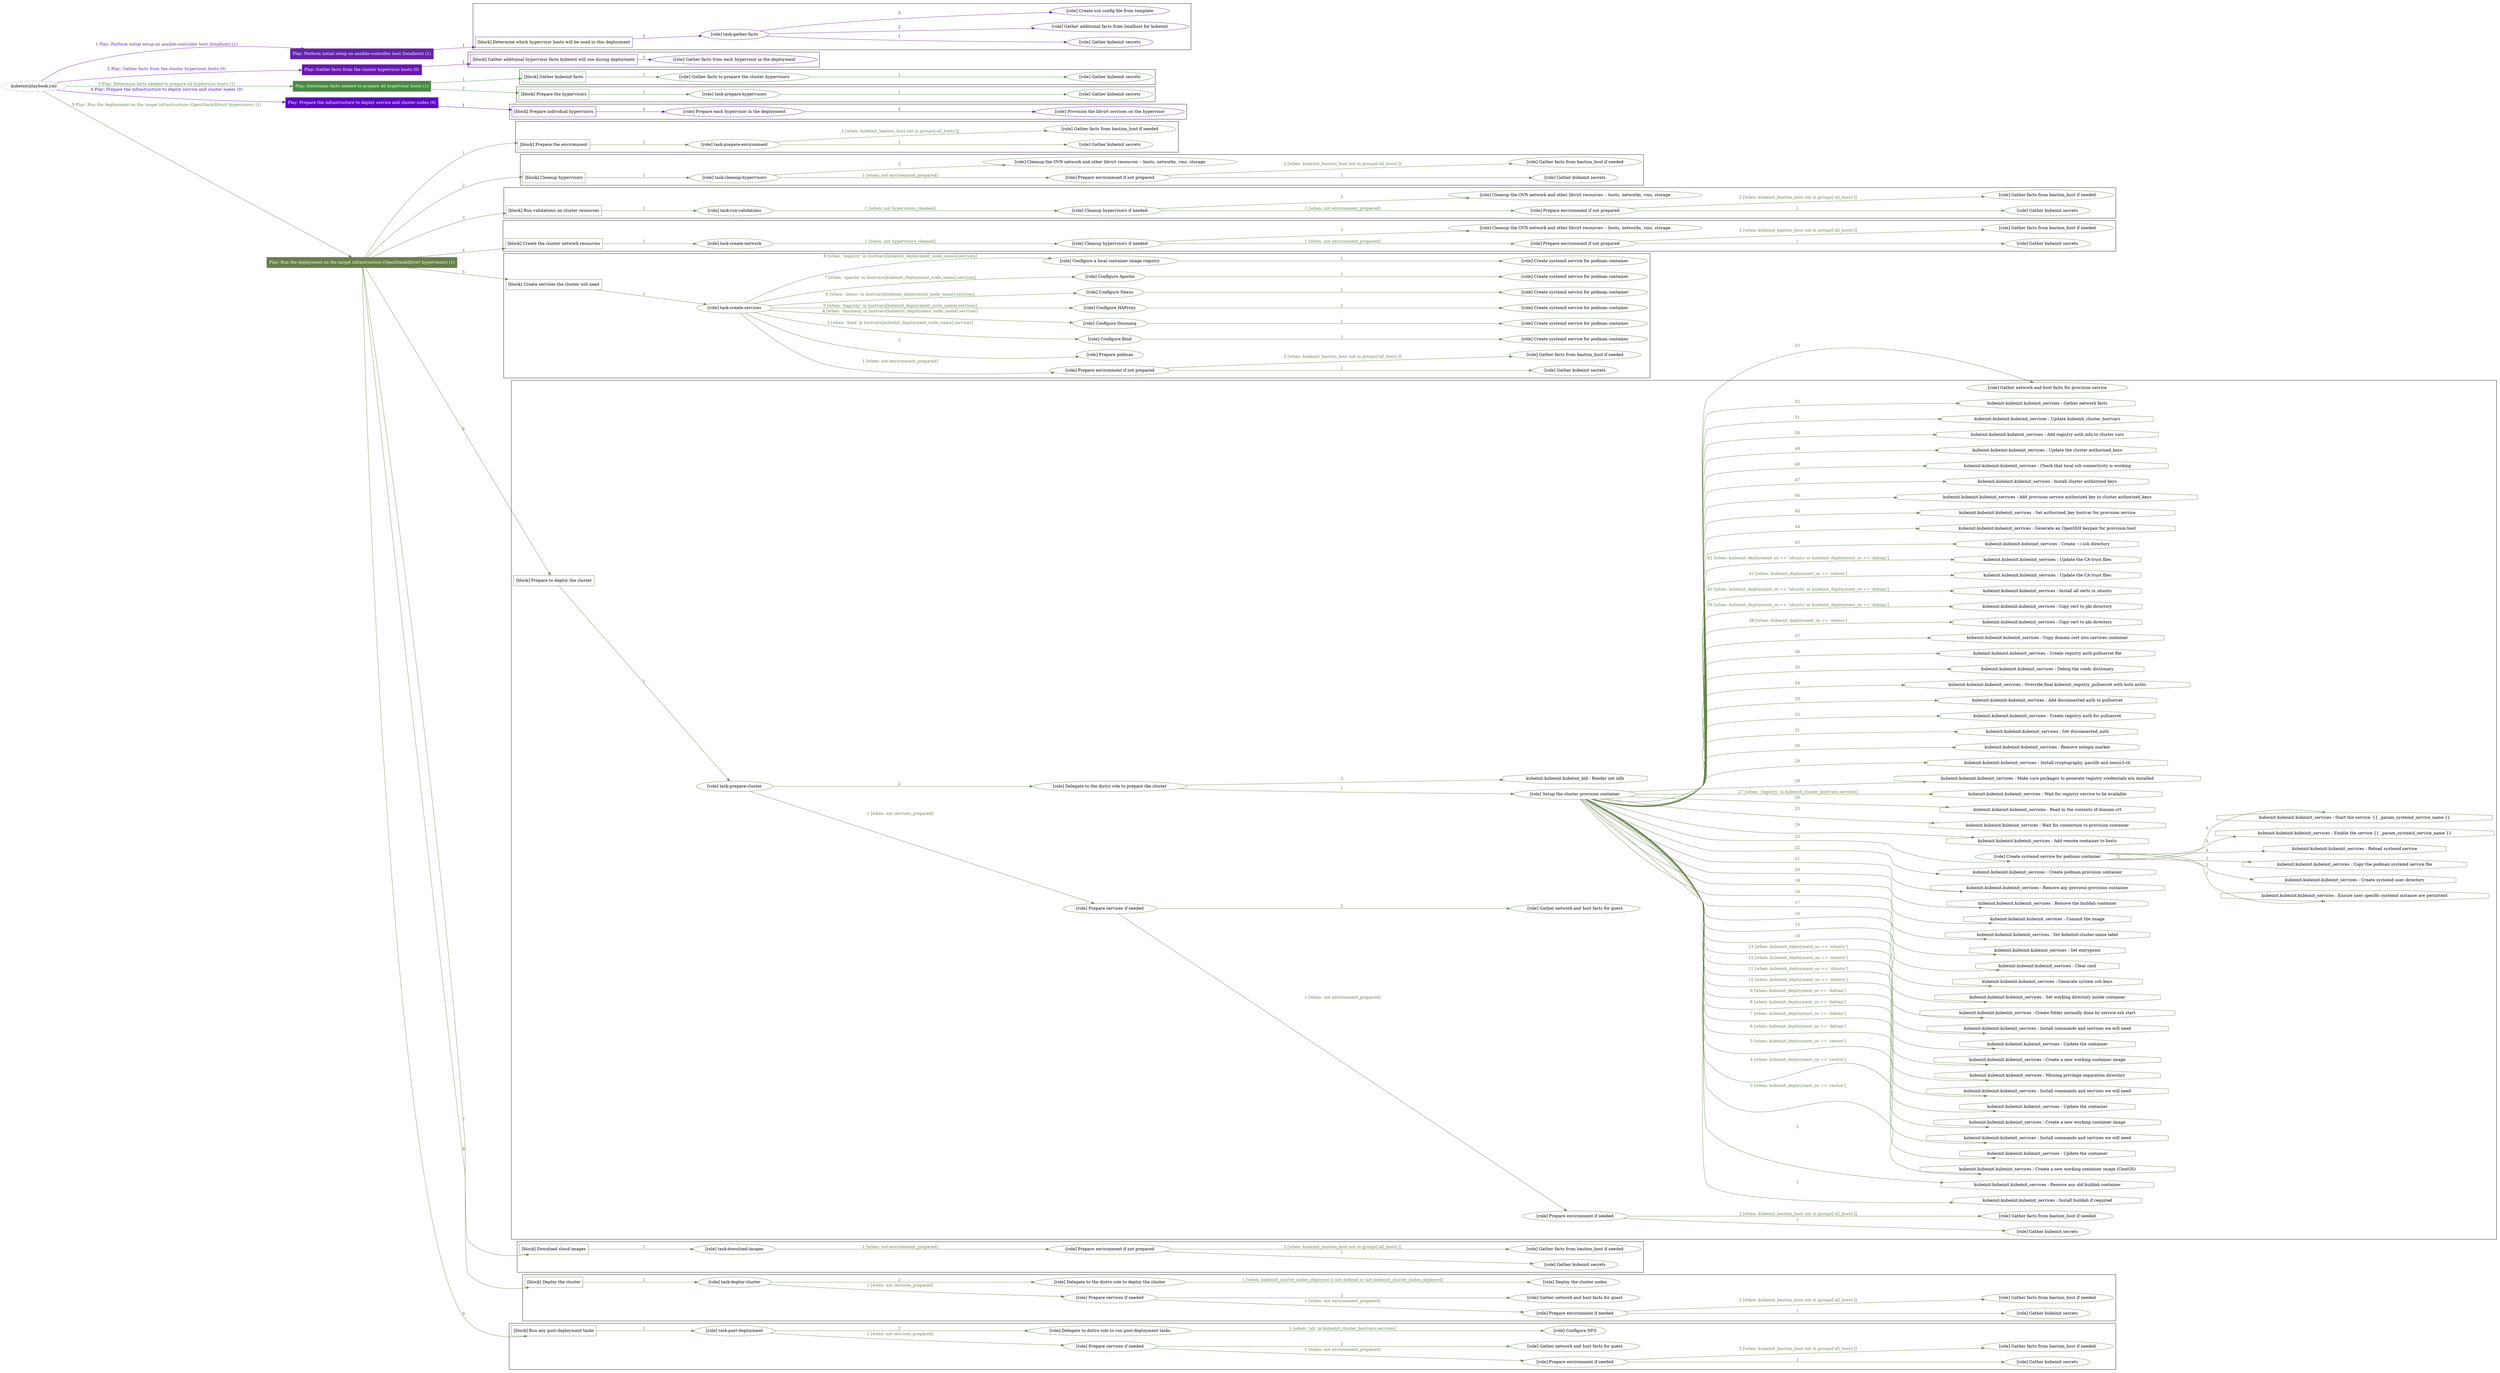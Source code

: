 digraph {
	graph [concentrate=true ordering=in rankdir=LR ratio=fill]
	edge [esep=5 sep=10]
	"kubeinit/playbook.yml" [URL="/home/runner/work/kubeinit/kubeinit/kubeinit/playbook.yml" id=playbook_a2eae791 style=dotted]
	"kubeinit/playbook.yml" -> play_ae906c54 [label="1 Play: Perform initial setup on ansible-controller host (localhost) (1)" color="#6322aa" fontcolor="#6322aa" id=edge_play_ae906c54 labeltooltip="1 Play: Perform initial setup on ansible-controller host (localhost) (1)" tooltip="1 Play: Perform initial setup on ansible-controller host (localhost) (1)"]
	subgraph "Play: Perform initial setup on ansible-controller host (localhost) (1)" {
		play_ae906c54 [label="Play: Perform initial setup on ansible-controller host (localhost) (1)" URL="/home/runner/work/kubeinit/kubeinit/kubeinit/playbook.yml" color="#6322aa" fontcolor="#ffffff" id=play_ae906c54 shape=box style=filled tooltip=localhost]
		play_ae906c54 -> block_a8c7be6c [label=1 color="#6322aa" fontcolor="#6322aa" id=edge_block_a8c7be6c labeltooltip=1 tooltip=1]
		subgraph cluster_block_a8c7be6c {
			block_a8c7be6c [label="[block] Determine which hypervisor hosts will be used in this deployment" URL="/home/runner/work/kubeinit/kubeinit/kubeinit/playbook.yml" color="#6322aa" id=block_a8c7be6c labeltooltip="Determine which hypervisor hosts will be used in this deployment" shape=box tooltip="Determine which hypervisor hosts will be used in this deployment"]
			block_a8c7be6c -> role_799f6b74 [label="1 " color="#6322aa" fontcolor="#6322aa" id=edge_role_799f6b74 labeltooltip="1 " tooltip="1 "]
			subgraph "task-gather-facts" {
				role_799f6b74 [label="[role] task-gather-facts" URL="/home/runner/work/kubeinit/kubeinit/kubeinit/playbook.yml" color="#6322aa" id=role_799f6b74 tooltip="task-gather-facts"]
				role_799f6b74 -> role_fd0c2f44 [label="1 " color="#6322aa" fontcolor="#6322aa" id=edge_role_fd0c2f44 labeltooltip="1 " tooltip="1 "]
				subgraph "Gather kubeinit secrets" {
					role_fd0c2f44 [label="[role] Gather kubeinit secrets" URL="/home/runner/.ansible/collections/ansible_collections/kubeinit/kubeinit/roles/kubeinit_prepare/tasks/build_hypervisors_group.yml" color="#6322aa" id=role_fd0c2f44 tooltip="Gather kubeinit secrets"]
				}
				role_799f6b74 -> role_997725ab [label="2 " color="#6322aa" fontcolor="#6322aa" id=edge_role_997725ab labeltooltip="2 " tooltip="2 "]
				subgraph "Gather additional facts from localhost for kubeinit" {
					role_997725ab [label="[role] Gather additional facts from localhost for kubeinit" URL="/home/runner/.ansible/collections/ansible_collections/kubeinit/kubeinit/roles/kubeinit_prepare/tasks/build_hypervisors_group.yml" color="#6322aa" id=role_997725ab tooltip="Gather additional facts from localhost for kubeinit"]
				}
				role_799f6b74 -> role_45b7d585 [label="3 " color="#6322aa" fontcolor="#6322aa" id=edge_role_45b7d585 labeltooltip="3 " tooltip="3 "]
				subgraph "Create ssh config file from template" {
					role_45b7d585 [label="[role] Create ssh config file from template" URL="/home/runner/.ansible/collections/ansible_collections/kubeinit/kubeinit/roles/kubeinit_prepare/tasks/build_hypervisors_group.yml" color="#6322aa" id=role_45b7d585 tooltip="Create ssh config file from template"]
				}
			}
		}
	}
	"kubeinit/playbook.yml" -> play_b9ddb70e [label="2 Play: Gather facts from the cluster hypervisor hosts (0)" color="#6a16b6" fontcolor="#6a16b6" id=edge_play_b9ddb70e labeltooltip="2 Play: Gather facts from the cluster hypervisor hosts (0)" tooltip="2 Play: Gather facts from the cluster hypervisor hosts (0)"]
	subgraph "Play: Gather facts from the cluster hypervisor hosts (0)" {
		play_b9ddb70e [label="Play: Gather facts from the cluster hypervisor hosts (0)" URL="/home/runner/work/kubeinit/kubeinit/kubeinit/playbook.yml" color="#6a16b6" fontcolor="#ffffff" id=play_b9ddb70e shape=box style=filled tooltip="Play: Gather facts from the cluster hypervisor hosts (0)"]
		play_b9ddb70e -> block_b11ded1d [label=1 color="#6a16b6" fontcolor="#6a16b6" id=edge_block_b11ded1d labeltooltip=1 tooltip=1]
		subgraph cluster_block_b11ded1d {
			block_b11ded1d [label="[block] Gather additional hypervisor facts kubeinit will use during deployment" URL="/home/runner/work/kubeinit/kubeinit/kubeinit/playbook.yml" color="#6a16b6" id=block_b11ded1d labeltooltip="Gather additional hypervisor facts kubeinit will use during deployment" shape=box tooltip="Gather additional hypervisor facts kubeinit will use during deployment"]
			block_b11ded1d -> role_56827010 [label="1 " color="#6a16b6" fontcolor="#6a16b6" id=edge_role_56827010 labeltooltip="1 " tooltip="1 "]
			subgraph "Gather facts from each hypervisor in the deployment" {
				role_56827010 [label="[role] Gather facts from each hypervisor in the deployment" URL="/home/runner/work/kubeinit/kubeinit/kubeinit/playbook.yml" color="#6a16b6" id=role_56827010 tooltip="Gather facts from each hypervisor in the deployment"]
			}
		}
	}
	"kubeinit/playbook.yml" -> play_6e3019cc [label="3 Play: Determine facts needed to prepare all hypervisor hosts (1)" color="#478b41" fontcolor="#478b41" id=edge_play_6e3019cc labeltooltip="3 Play: Determine facts needed to prepare all hypervisor hosts (1)" tooltip="3 Play: Determine facts needed to prepare all hypervisor hosts (1)"]
	subgraph "Play: Determine facts needed to prepare all hypervisor hosts (1)" {
		play_6e3019cc [label="Play: Determine facts needed to prepare all hypervisor hosts (1)" URL="/home/runner/work/kubeinit/kubeinit/kubeinit/playbook.yml" color="#478b41" fontcolor="#ffffff" id=play_6e3019cc shape=box style=filled tooltip=localhost]
		play_6e3019cc -> block_1a17322c [label=1 color="#478b41" fontcolor="#478b41" id=edge_block_1a17322c labeltooltip=1 tooltip=1]
		subgraph cluster_block_1a17322c {
			block_1a17322c [label="[block] Gather kubeinit facts" URL="/home/runner/work/kubeinit/kubeinit/kubeinit/playbook.yml" color="#478b41" id=block_1a17322c labeltooltip="Gather kubeinit facts" shape=box tooltip="Gather kubeinit facts"]
			block_1a17322c -> role_c7d036c6 [label="1 " color="#478b41" fontcolor="#478b41" id=edge_role_c7d036c6 labeltooltip="1 " tooltip="1 "]
			subgraph "Gather facts to prepare the cluster hypervisors" {
				role_c7d036c6 [label="[role] Gather facts to prepare the cluster hypervisors" URL="/home/runner/work/kubeinit/kubeinit/kubeinit/playbook.yml" color="#478b41" id=role_c7d036c6 tooltip="Gather facts to prepare the cluster hypervisors"]
				role_c7d036c6 -> role_07a74299 [label="1 " color="#478b41" fontcolor="#478b41" id=edge_role_07a74299 labeltooltip="1 " tooltip="1 "]
				subgraph "Gather kubeinit secrets" {
					role_07a74299 [label="[role] Gather kubeinit secrets" URL="/home/runner/.ansible/collections/ansible_collections/kubeinit/kubeinit/roles/kubeinit_prepare/tasks/gather_kubeinit_facts.yml" color="#478b41" id=role_07a74299 tooltip="Gather kubeinit secrets"]
				}
			}
		}
		play_6e3019cc -> block_edeccde5 [label=2 color="#478b41" fontcolor="#478b41" id=edge_block_edeccde5 labeltooltip=2 tooltip=2]
		subgraph cluster_block_edeccde5 {
			block_edeccde5 [label="[block] Prepare the hypervisors" URL="/home/runner/work/kubeinit/kubeinit/kubeinit/playbook.yml" color="#478b41" id=block_edeccde5 labeltooltip="Prepare the hypervisors" shape=box tooltip="Prepare the hypervisors"]
			block_edeccde5 -> role_2660b1c7 [label="1 " color="#478b41" fontcolor="#478b41" id=edge_role_2660b1c7 labeltooltip="1 " tooltip="1 "]
			subgraph "task-prepare-hypervisors" {
				role_2660b1c7 [label="[role] task-prepare-hypervisors" URL="/home/runner/work/kubeinit/kubeinit/kubeinit/playbook.yml" color="#478b41" id=role_2660b1c7 tooltip="task-prepare-hypervisors"]
				role_2660b1c7 -> role_3ef5a173 [label="1 " color="#478b41" fontcolor="#478b41" id=edge_role_3ef5a173 labeltooltip="1 " tooltip="1 "]
				subgraph "Gather kubeinit secrets" {
					role_3ef5a173 [label="[role] Gather kubeinit secrets" URL="/home/runner/.ansible/collections/ansible_collections/kubeinit/kubeinit/roles/kubeinit_prepare/tasks/gather_kubeinit_facts.yml" color="#478b41" id=role_3ef5a173 tooltip="Gather kubeinit secrets"]
				}
			}
		}
	}
	"kubeinit/playbook.yml" -> play_39b61f57 [label="4 Play: Prepare the infrastructure to deploy service and cluster nodes (0)" color="#5d05c7" fontcolor="#5d05c7" id=edge_play_39b61f57 labeltooltip="4 Play: Prepare the infrastructure to deploy service and cluster nodes (0)" tooltip="4 Play: Prepare the infrastructure to deploy service and cluster nodes (0)"]
	subgraph "Play: Prepare the infrastructure to deploy service and cluster nodes (0)" {
		play_39b61f57 [label="Play: Prepare the infrastructure to deploy service and cluster nodes (0)" URL="/home/runner/work/kubeinit/kubeinit/kubeinit/playbook.yml" color="#5d05c7" fontcolor="#ffffff" id=play_39b61f57 shape=box style=filled tooltip="Play: Prepare the infrastructure to deploy service and cluster nodes (0)"]
		play_39b61f57 -> block_0f63e48b [label=1 color="#5d05c7" fontcolor="#5d05c7" id=edge_block_0f63e48b labeltooltip=1 tooltip=1]
		subgraph cluster_block_0f63e48b {
			block_0f63e48b [label="[block] Prepare individual hypervisors" URL="/home/runner/work/kubeinit/kubeinit/kubeinit/playbook.yml" color="#5d05c7" id=block_0f63e48b labeltooltip="Prepare individual hypervisors" shape=box tooltip="Prepare individual hypervisors"]
			block_0f63e48b -> role_b5288f57 [label="1 " color="#5d05c7" fontcolor="#5d05c7" id=edge_role_b5288f57 labeltooltip="1 " tooltip="1 "]
			subgraph "Prepare each hypervisor in the deployment" {
				role_b5288f57 [label="[role] Prepare each hypervisor in the deployment" URL="/home/runner/work/kubeinit/kubeinit/kubeinit/playbook.yml" color="#5d05c7" id=role_b5288f57 tooltip="Prepare each hypervisor in the deployment"]
				role_b5288f57 -> role_e2c5a069 [label="1 " color="#5d05c7" fontcolor="#5d05c7" id=edge_role_e2c5a069 labeltooltip="1 " tooltip="1 "]
				subgraph "Provision the libvirt services on the hypervisor" {
					role_e2c5a069 [label="[role] Provision the libvirt services on the hypervisor" URL="/home/runner/.ansible/collections/ansible_collections/kubeinit/kubeinit/roles/kubeinit_prepare/tasks/prepare_hypervisor.yml" color="#5d05c7" id=role_e2c5a069 tooltip="Provision the libvirt services on the hypervisor"]
				}
			}
		}
	}
	"kubeinit/playbook.yml" -> play_d1d70ab5 [label="5 Play: Run the deployment on the target infrastructure (OpenStack/libvirt hypervisors) (1)" color="#65814b" fontcolor="#65814b" id=edge_play_d1d70ab5 labeltooltip="5 Play: Run the deployment on the target infrastructure (OpenStack/libvirt hypervisors) (1)" tooltip="5 Play: Run the deployment on the target infrastructure (OpenStack/libvirt hypervisors) (1)"]
	subgraph "Play: Run the deployment on the target infrastructure (OpenStack/libvirt hypervisors) (1)" {
		play_d1d70ab5 [label="Play: Run the deployment on the target infrastructure (OpenStack/libvirt hypervisors) (1)" URL="/home/runner/work/kubeinit/kubeinit/kubeinit/playbook.yml" color="#65814b" fontcolor="#ffffff" id=play_d1d70ab5 shape=box style=filled tooltip=localhost]
		play_d1d70ab5 -> block_6c499650 [label=1 color="#65814b" fontcolor="#65814b" id=edge_block_6c499650 labeltooltip=1 tooltip=1]
		subgraph cluster_block_6c499650 {
			block_6c499650 [label="[block] Prepare the environment" URL="/home/runner/work/kubeinit/kubeinit/kubeinit/playbook.yml" color="#65814b" id=block_6c499650 labeltooltip="Prepare the environment" shape=box tooltip="Prepare the environment"]
			block_6c499650 -> role_53a685c3 [label="1 " color="#65814b" fontcolor="#65814b" id=edge_role_53a685c3 labeltooltip="1 " tooltip="1 "]
			subgraph "task-prepare-environment" {
				role_53a685c3 [label="[role] task-prepare-environment" URL="/home/runner/work/kubeinit/kubeinit/kubeinit/playbook.yml" color="#65814b" id=role_53a685c3 tooltip="task-prepare-environment"]
				role_53a685c3 -> role_e426fb31 [label="1 " color="#65814b" fontcolor="#65814b" id=edge_role_e426fb31 labeltooltip="1 " tooltip="1 "]
				subgraph "Gather kubeinit secrets" {
					role_e426fb31 [label="[role] Gather kubeinit secrets" URL="/home/runner/.ansible/collections/ansible_collections/kubeinit/kubeinit/roles/kubeinit_prepare/tasks/gather_kubeinit_facts.yml" color="#65814b" id=role_e426fb31 tooltip="Gather kubeinit secrets"]
				}
				role_53a685c3 -> role_dad83c33 [label="2 [when: kubeinit_bastion_host not in groups['all_hosts']]" color="#65814b" fontcolor="#65814b" id=edge_role_dad83c33 labeltooltip="2 [when: kubeinit_bastion_host not in groups['all_hosts']]" tooltip="2 [when: kubeinit_bastion_host not in groups['all_hosts']]"]
				subgraph "Gather facts from bastion_host if needed" {
					role_dad83c33 [label="[role] Gather facts from bastion_host if needed" URL="/home/runner/.ansible/collections/ansible_collections/kubeinit/kubeinit/roles/kubeinit_prepare/tasks/main.yml" color="#65814b" id=role_dad83c33 tooltip="Gather facts from bastion_host if needed"]
				}
			}
		}
		play_d1d70ab5 -> block_3aacf735 [label=2 color="#65814b" fontcolor="#65814b" id=edge_block_3aacf735 labeltooltip=2 tooltip=2]
		subgraph cluster_block_3aacf735 {
			block_3aacf735 [label="[block] Cleanup hypervisors" URL="/home/runner/work/kubeinit/kubeinit/kubeinit/playbook.yml" color="#65814b" id=block_3aacf735 labeltooltip="Cleanup hypervisors" shape=box tooltip="Cleanup hypervisors"]
			block_3aacf735 -> role_77741092 [label="1 " color="#65814b" fontcolor="#65814b" id=edge_role_77741092 labeltooltip="1 " tooltip="1 "]
			subgraph "task-cleanup-hypervisors" {
				role_77741092 [label="[role] task-cleanup-hypervisors" URL="/home/runner/work/kubeinit/kubeinit/kubeinit/playbook.yml" color="#65814b" id=role_77741092 tooltip="task-cleanup-hypervisors"]
				role_77741092 -> role_202da18b [label="1 [when: not environment_prepared]" color="#65814b" fontcolor="#65814b" id=edge_role_202da18b labeltooltip="1 [when: not environment_prepared]" tooltip="1 [when: not environment_prepared]"]
				subgraph "Prepare environment if not prepared" {
					role_202da18b [label="[role] Prepare environment if not prepared" URL="/home/runner/.ansible/collections/ansible_collections/kubeinit/kubeinit/roles/kubeinit_libvirt/tasks/cleanup_hypervisors.yml" color="#65814b" id=role_202da18b tooltip="Prepare environment if not prepared"]
					role_202da18b -> role_3921fef8 [label="1 " color="#65814b" fontcolor="#65814b" id=edge_role_3921fef8 labeltooltip="1 " tooltip="1 "]
					subgraph "Gather kubeinit secrets" {
						role_3921fef8 [label="[role] Gather kubeinit secrets" URL="/home/runner/.ansible/collections/ansible_collections/kubeinit/kubeinit/roles/kubeinit_prepare/tasks/gather_kubeinit_facts.yml" color="#65814b" id=role_3921fef8 tooltip="Gather kubeinit secrets"]
					}
					role_202da18b -> role_70b03700 [label="2 [when: kubeinit_bastion_host not in groups['all_hosts']]" color="#65814b" fontcolor="#65814b" id=edge_role_70b03700 labeltooltip="2 [when: kubeinit_bastion_host not in groups['all_hosts']]" tooltip="2 [when: kubeinit_bastion_host not in groups['all_hosts']]"]
					subgraph "Gather facts from bastion_host if needed" {
						role_70b03700 [label="[role] Gather facts from bastion_host if needed" URL="/home/runner/.ansible/collections/ansible_collections/kubeinit/kubeinit/roles/kubeinit_prepare/tasks/main.yml" color="#65814b" id=role_70b03700 tooltip="Gather facts from bastion_host if needed"]
					}
				}
				role_77741092 -> role_a1e1e003 [label="2 " color="#65814b" fontcolor="#65814b" id=edge_role_a1e1e003 labeltooltip="2 " tooltip="2 "]
				subgraph "Cleanup the OVN network and other libvirt resources -- hosts, networks, vms, storage" {
					role_a1e1e003 [label="[role] Cleanup the OVN network and other libvirt resources -- hosts, networks, vms, storage" URL="/home/runner/.ansible/collections/ansible_collections/kubeinit/kubeinit/roles/kubeinit_libvirt/tasks/cleanup_hypervisors.yml" color="#65814b" id=role_a1e1e003 tooltip="Cleanup the OVN network and other libvirt resources -- hosts, networks, vms, storage"]
				}
			}
		}
		play_d1d70ab5 -> block_a9a1eb4c [label=3 color="#65814b" fontcolor="#65814b" id=edge_block_a9a1eb4c labeltooltip=3 tooltip=3]
		subgraph cluster_block_a9a1eb4c {
			block_a9a1eb4c [label="[block] Run validations on cluster resources" URL="/home/runner/work/kubeinit/kubeinit/kubeinit/playbook.yml" color="#65814b" id=block_a9a1eb4c labeltooltip="Run validations on cluster resources" shape=box tooltip="Run validations on cluster resources"]
			block_a9a1eb4c -> role_0edca5c7 [label="1 " color="#65814b" fontcolor="#65814b" id=edge_role_0edca5c7 labeltooltip="1 " tooltip="1 "]
			subgraph "task-run-validations" {
				role_0edca5c7 [label="[role] task-run-validations" URL="/home/runner/work/kubeinit/kubeinit/kubeinit/playbook.yml" color="#65814b" id=role_0edca5c7 tooltip="task-run-validations"]
				role_0edca5c7 -> role_9b0f3601 [label="1 [when: not hypervisors_cleaned]" color="#65814b" fontcolor="#65814b" id=edge_role_9b0f3601 labeltooltip="1 [when: not hypervisors_cleaned]" tooltip="1 [when: not hypervisors_cleaned]"]
				subgraph "Cleanup hypervisors if needed" {
					role_9b0f3601 [label="[role] Cleanup hypervisors if needed" URL="/home/runner/.ansible/collections/ansible_collections/kubeinit/kubeinit/roles/kubeinit_validations/tasks/main.yml" color="#65814b" id=role_9b0f3601 tooltip="Cleanup hypervisors if needed"]
					role_9b0f3601 -> role_a73f5ec0 [label="1 [when: not environment_prepared]" color="#65814b" fontcolor="#65814b" id=edge_role_a73f5ec0 labeltooltip="1 [when: not environment_prepared]" tooltip="1 [when: not environment_prepared]"]
					subgraph "Prepare environment if not prepared" {
						role_a73f5ec0 [label="[role] Prepare environment if not prepared" URL="/home/runner/.ansible/collections/ansible_collections/kubeinit/kubeinit/roles/kubeinit_libvirt/tasks/cleanup_hypervisors.yml" color="#65814b" id=role_a73f5ec0 tooltip="Prepare environment if not prepared"]
						role_a73f5ec0 -> role_cfebb9b8 [label="1 " color="#65814b" fontcolor="#65814b" id=edge_role_cfebb9b8 labeltooltip="1 " tooltip="1 "]
						subgraph "Gather kubeinit secrets" {
							role_cfebb9b8 [label="[role] Gather kubeinit secrets" URL="/home/runner/.ansible/collections/ansible_collections/kubeinit/kubeinit/roles/kubeinit_prepare/tasks/gather_kubeinit_facts.yml" color="#65814b" id=role_cfebb9b8 tooltip="Gather kubeinit secrets"]
						}
						role_a73f5ec0 -> role_fafe9ae1 [label="2 [when: kubeinit_bastion_host not in groups['all_hosts']]" color="#65814b" fontcolor="#65814b" id=edge_role_fafe9ae1 labeltooltip="2 [when: kubeinit_bastion_host not in groups['all_hosts']]" tooltip="2 [when: kubeinit_bastion_host not in groups['all_hosts']]"]
						subgraph "Gather facts from bastion_host if needed" {
							role_fafe9ae1 [label="[role] Gather facts from bastion_host if needed" URL="/home/runner/.ansible/collections/ansible_collections/kubeinit/kubeinit/roles/kubeinit_prepare/tasks/main.yml" color="#65814b" id=role_fafe9ae1 tooltip="Gather facts from bastion_host if needed"]
						}
					}
					role_9b0f3601 -> role_0730e903 [label="2 " color="#65814b" fontcolor="#65814b" id=edge_role_0730e903 labeltooltip="2 " tooltip="2 "]
					subgraph "Cleanup the OVN network and other libvirt resources -- hosts, networks, vms, storage" {
						role_0730e903 [label="[role] Cleanup the OVN network and other libvirt resources -- hosts, networks, vms, storage" URL="/home/runner/.ansible/collections/ansible_collections/kubeinit/kubeinit/roles/kubeinit_libvirt/tasks/cleanup_hypervisors.yml" color="#65814b" id=role_0730e903 tooltip="Cleanup the OVN network and other libvirt resources -- hosts, networks, vms, storage"]
					}
				}
			}
		}
		play_d1d70ab5 -> block_aebe2fa2 [label=4 color="#65814b" fontcolor="#65814b" id=edge_block_aebe2fa2 labeltooltip=4 tooltip=4]
		subgraph cluster_block_aebe2fa2 {
			block_aebe2fa2 [label="[block] Create the cluster network resources" URL="/home/runner/work/kubeinit/kubeinit/kubeinit/playbook.yml" color="#65814b" id=block_aebe2fa2 labeltooltip="Create the cluster network resources" shape=box tooltip="Create the cluster network resources"]
			block_aebe2fa2 -> role_cb0afc53 [label="1 " color="#65814b" fontcolor="#65814b" id=edge_role_cb0afc53 labeltooltip="1 " tooltip="1 "]
			subgraph "task-create-network" {
				role_cb0afc53 [label="[role] task-create-network" URL="/home/runner/work/kubeinit/kubeinit/kubeinit/playbook.yml" color="#65814b" id=role_cb0afc53 tooltip="task-create-network"]
				role_cb0afc53 -> role_03ceb701 [label="1 [when: not hypervisors_cleaned]" color="#65814b" fontcolor="#65814b" id=edge_role_03ceb701 labeltooltip="1 [when: not hypervisors_cleaned]" tooltip="1 [when: not hypervisors_cleaned]"]
				subgraph "Cleanup hypervisors if needed" {
					role_03ceb701 [label="[role] Cleanup hypervisors if needed" URL="/home/runner/.ansible/collections/ansible_collections/kubeinit/kubeinit/roles/kubeinit_libvirt/tasks/create_network.yml" color="#65814b" id=role_03ceb701 tooltip="Cleanup hypervisors if needed"]
					role_03ceb701 -> role_9e53c3f6 [label="1 [when: not environment_prepared]" color="#65814b" fontcolor="#65814b" id=edge_role_9e53c3f6 labeltooltip="1 [when: not environment_prepared]" tooltip="1 [when: not environment_prepared]"]
					subgraph "Prepare environment if not prepared" {
						role_9e53c3f6 [label="[role] Prepare environment if not prepared" URL="/home/runner/.ansible/collections/ansible_collections/kubeinit/kubeinit/roles/kubeinit_libvirt/tasks/cleanup_hypervisors.yml" color="#65814b" id=role_9e53c3f6 tooltip="Prepare environment if not prepared"]
						role_9e53c3f6 -> role_3fcd9330 [label="1 " color="#65814b" fontcolor="#65814b" id=edge_role_3fcd9330 labeltooltip="1 " tooltip="1 "]
						subgraph "Gather kubeinit secrets" {
							role_3fcd9330 [label="[role] Gather kubeinit secrets" URL="/home/runner/.ansible/collections/ansible_collections/kubeinit/kubeinit/roles/kubeinit_prepare/tasks/gather_kubeinit_facts.yml" color="#65814b" id=role_3fcd9330 tooltip="Gather kubeinit secrets"]
						}
						role_9e53c3f6 -> role_9a318dec [label="2 [when: kubeinit_bastion_host not in groups['all_hosts']]" color="#65814b" fontcolor="#65814b" id=edge_role_9a318dec labeltooltip="2 [when: kubeinit_bastion_host not in groups['all_hosts']]" tooltip="2 [when: kubeinit_bastion_host not in groups['all_hosts']]"]
						subgraph "Gather facts from bastion_host if needed" {
							role_9a318dec [label="[role] Gather facts from bastion_host if needed" URL="/home/runner/.ansible/collections/ansible_collections/kubeinit/kubeinit/roles/kubeinit_prepare/tasks/main.yml" color="#65814b" id=role_9a318dec tooltip="Gather facts from bastion_host if needed"]
						}
					}
					role_03ceb701 -> role_0f796758 [label="2 " color="#65814b" fontcolor="#65814b" id=edge_role_0f796758 labeltooltip="2 " tooltip="2 "]
					subgraph "Cleanup the OVN network and other libvirt resources -- hosts, networks, vms, storage" {
						role_0f796758 [label="[role] Cleanup the OVN network and other libvirt resources -- hosts, networks, vms, storage" URL="/home/runner/.ansible/collections/ansible_collections/kubeinit/kubeinit/roles/kubeinit_libvirt/tasks/cleanup_hypervisors.yml" color="#65814b" id=role_0f796758 tooltip="Cleanup the OVN network and other libvirt resources -- hosts, networks, vms, storage"]
					}
				}
			}
		}
		play_d1d70ab5 -> block_d25f4d0c [label=5 color="#65814b" fontcolor="#65814b" id=edge_block_d25f4d0c labeltooltip=5 tooltip=5]
		subgraph cluster_block_d25f4d0c {
			block_d25f4d0c [label="[block] Create services the cluster will need" URL="/home/runner/work/kubeinit/kubeinit/kubeinit/playbook.yml" color="#65814b" id=block_d25f4d0c labeltooltip="Create services the cluster will need" shape=box tooltip="Create services the cluster will need"]
			block_d25f4d0c -> role_613ac73d [label="1 " color="#65814b" fontcolor="#65814b" id=edge_role_613ac73d labeltooltip="1 " tooltip="1 "]
			subgraph "task-create-services" {
				role_613ac73d [label="[role] task-create-services" URL="/home/runner/work/kubeinit/kubeinit/kubeinit/playbook.yml" color="#65814b" id=role_613ac73d tooltip="task-create-services"]
				role_613ac73d -> role_d689a825 [label="1 [when: not environment_prepared]" color="#65814b" fontcolor="#65814b" id=edge_role_d689a825 labeltooltip="1 [when: not environment_prepared]" tooltip="1 [when: not environment_prepared]"]
				subgraph "Prepare environment if not prepared" {
					role_d689a825 [label="[role] Prepare environment if not prepared" URL="/home/runner/.ansible/collections/ansible_collections/kubeinit/kubeinit/roles/kubeinit_services/tasks/main.yml" color="#65814b" id=role_d689a825 tooltip="Prepare environment if not prepared"]
					role_d689a825 -> role_886201f5 [label="1 " color="#65814b" fontcolor="#65814b" id=edge_role_886201f5 labeltooltip="1 " tooltip="1 "]
					subgraph "Gather kubeinit secrets" {
						role_886201f5 [label="[role] Gather kubeinit secrets" URL="/home/runner/.ansible/collections/ansible_collections/kubeinit/kubeinit/roles/kubeinit_prepare/tasks/gather_kubeinit_facts.yml" color="#65814b" id=role_886201f5 tooltip="Gather kubeinit secrets"]
					}
					role_d689a825 -> role_70360e5c [label="2 [when: kubeinit_bastion_host not in groups['all_hosts']]" color="#65814b" fontcolor="#65814b" id=edge_role_70360e5c labeltooltip="2 [when: kubeinit_bastion_host not in groups['all_hosts']]" tooltip="2 [when: kubeinit_bastion_host not in groups['all_hosts']]"]
					subgraph "Gather facts from bastion_host if needed" {
						role_70360e5c [label="[role] Gather facts from bastion_host if needed" URL="/home/runner/.ansible/collections/ansible_collections/kubeinit/kubeinit/roles/kubeinit_prepare/tasks/main.yml" color="#65814b" id=role_70360e5c tooltip="Gather facts from bastion_host if needed"]
					}
				}
				role_613ac73d -> role_f04f7fed [label="2 " color="#65814b" fontcolor="#65814b" id=edge_role_f04f7fed labeltooltip="2 " tooltip="2 "]
				subgraph "Prepare podman" {
					role_f04f7fed [label="[role] Prepare podman" URL="/home/runner/.ansible/collections/ansible_collections/kubeinit/kubeinit/roles/kubeinit_services/tasks/00_create_service_pod.yml" color="#65814b" id=role_f04f7fed tooltip="Prepare podman"]
				}
				role_613ac73d -> role_f47fe9f8 [label="3 [when: 'bind' in hostvars[kubeinit_deployment_node_name].services]" color="#65814b" fontcolor="#65814b" id=edge_role_f47fe9f8 labeltooltip="3 [when: 'bind' in hostvars[kubeinit_deployment_node_name].services]" tooltip="3 [when: 'bind' in hostvars[kubeinit_deployment_node_name].services]"]
				subgraph "Configure Bind" {
					role_f47fe9f8 [label="[role] Configure Bind" URL="/home/runner/.ansible/collections/ansible_collections/kubeinit/kubeinit/roles/kubeinit_services/tasks/start_services_containers.yml" color="#65814b" id=role_f47fe9f8 tooltip="Configure Bind"]
					role_f47fe9f8 -> role_a50eefc6 [label="1 " color="#65814b" fontcolor="#65814b" id=edge_role_a50eefc6 labeltooltip="1 " tooltip="1 "]
					subgraph "Create systemd service for podman container" {
						role_a50eefc6 [label="[role] Create systemd service for podman container" URL="/home/runner/.ansible/collections/ansible_collections/kubeinit/kubeinit/roles/kubeinit_bind/tasks/main.yml" color="#65814b" id=role_a50eefc6 tooltip="Create systemd service for podman container"]
					}
				}
				role_613ac73d -> role_dfd87e57 [label="4 [when: 'dnsmasq' in hostvars[kubeinit_deployment_node_name].services]" color="#65814b" fontcolor="#65814b" id=edge_role_dfd87e57 labeltooltip="4 [when: 'dnsmasq' in hostvars[kubeinit_deployment_node_name].services]" tooltip="4 [when: 'dnsmasq' in hostvars[kubeinit_deployment_node_name].services]"]
				subgraph "Configure Dnsmasq" {
					role_dfd87e57 [label="[role] Configure Dnsmasq" URL="/home/runner/.ansible/collections/ansible_collections/kubeinit/kubeinit/roles/kubeinit_services/tasks/start_services_containers.yml" color="#65814b" id=role_dfd87e57 tooltip="Configure Dnsmasq"]
					role_dfd87e57 -> role_0dec9afc [label="1 " color="#65814b" fontcolor="#65814b" id=edge_role_0dec9afc labeltooltip="1 " tooltip="1 "]
					subgraph "Create systemd service for podman container" {
						role_0dec9afc [label="[role] Create systemd service for podman container" URL="/home/runner/.ansible/collections/ansible_collections/kubeinit/kubeinit/roles/kubeinit_dnsmasq/tasks/main.yml" color="#65814b" id=role_0dec9afc tooltip="Create systemd service for podman container"]
					}
				}
				role_613ac73d -> role_b4de8cab [label="5 [when: 'haproxy' in hostvars[kubeinit_deployment_node_name].services]" color="#65814b" fontcolor="#65814b" id=edge_role_b4de8cab labeltooltip="5 [when: 'haproxy' in hostvars[kubeinit_deployment_node_name].services]" tooltip="5 [when: 'haproxy' in hostvars[kubeinit_deployment_node_name].services]"]
				subgraph "Configure HAProxy" {
					role_b4de8cab [label="[role] Configure HAProxy" URL="/home/runner/.ansible/collections/ansible_collections/kubeinit/kubeinit/roles/kubeinit_services/tasks/start_services_containers.yml" color="#65814b" id=role_b4de8cab tooltip="Configure HAProxy"]
					role_b4de8cab -> role_398116d6 [label="1 " color="#65814b" fontcolor="#65814b" id=edge_role_398116d6 labeltooltip="1 " tooltip="1 "]
					subgraph "Create systemd service for podman container" {
						role_398116d6 [label="[role] Create systemd service for podman container" URL="/home/runner/.ansible/collections/ansible_collections/kubeinit/kubeinit/roles/kubeinit_haproxy/tasks/main.yml" color="#65814b" id=role_398116d6 tooltip="Create systemd service for podman container"]
					}
				}
				role_613ac73d -> role_4dcd45b7 [label="6 [when: 'nexus' in hostvars[kubeinit_deployment_node_name].services]" color="#65814b" fontcolor="#65814b" id=edge_role_4dcd45b7 labeltooltip="6 [when: 'nexus' in hostvars[kubeinit_deployment_node_name].services]" tooltip="6 [when: 'nexus' in hostvars[kubeinit_deployment_node_name].services]"]
				subgraph "Configure Nexus" {
					role_4dcd45b7 [label="[role] Configure Nexus" URL="/home/runner/.ansible/collections/ansible_collections/kubeinit/kubeinit/roles/kubeinit_services/tasks/start_services_containers.yml" color="#65814b" id=role_4dcd45b7 tooltip="Configure Nexus"]
					role_4dcd45b7 -> role_384e8310 [label="1 " color="#65814b" fontcolor="#65814b" id=edge_role_384e8310 labeltooltip="1 " tooltip="1 "]
					subgraph "Create systemd service for podman container" {
						role_384e8310 [label="[role] Create systemd service for podman container" URL="/home/runner/.ansible/collections/ansible_collections/kubeinit/kubeinit/roles/kubeinit_nexus/tasks/main.yml" color="#65814b" id=role_384e8310 tooltip="Create systemd service for podman container"]
					}
				}
				role_613ac73d -> role_afafb170 [label="7 [when: 'apache' in hostvars[kubeinit_deployment_node_name].services]" color="#65814b" fontcolor="#65814b" id=edge_role_afafb170 labeltooltip="7 [when: 'apache' in hostvars[kubeinit_deployment_node_name].services]" tooltip="7 [when: 'apache' in hostvars[kubeinit_deployment_node_name].services]"]
				subgraph "Configure Apache" {
					role_afafb170 [label="[role] Configure Apache" URL="/home/runner/.ansible/collections/ansible_collections/kubeinit/kubeinit/roles/kubeinit_services/tasks/start_services_containers.yml" color="#65814b" id=role_afafb170 tooltip="Configure Apache"]
					role_afafb170 -> role_79190522 [label="1 " color="#65814b" fontcolor="#65814b" id=edge_role_79190522 labeltooltip="1 " tooltip="1 "]
					subgraph "Create systemd service for podman container" {
						role_79190522 [label="[role] Create systemd service for podman container" URL="/home/runner/.ansible/collections/ansible_collections/kubeinit/kubeinit/roles/kubeinit_apache/tasks/main.yml" color="#65814b" id=role_79190522 tooltip="Create systemd service for podman container"]
					}
				}
				role_613ac73d -> role_505da27b [label="8 [when: 'registry' in hostvars[kubeinit_deployment_node_name].services]" color="#65814b" fontcolor="#65814b" id=edge_role_505da27b labeltooltip="8 [when: 'registry' in hostvars[kubeinit_deployment_node_name].services]" tooltip="8 [when: 'registry' in hostvars[kubeinit_deployment_node_name].services]"]
				subgraph "Configure a local container image registry" {
					role_505da27b [label="[role] Configure a local container image registry" URL="/home/runner/.ansible/collections/ansible_collections/kubeinit/kubeinit/roles/kubeinit_services/tasks/start_services_containers.yml" color="#65814b" id=role_505da27b tooltip="Configure a local container image registry"]
					role_505da27b -> role_54254402 [label="1 " color="#65814b" fontcolor="#65814b" id=edge_role_54254402 labeltooltip="1 " tooltip="1 "]
					subgraph "Create systemd service for podman container" {
						role_54254402 [label="[role] Create systemd service for podman container" URL="/home/runner/.ansible/collections/ansible_collections/kubeinit/kubeinit/roles/kubeinit_registry/tasks/main.yml" color="#65814b" id=role_54254402 tooltip="Create systemd service for podman container"]
					}
				}
			}
		}
		play_d1d70ab5 -> block_38fb00c8 [label=6 color="#65814b" fontcolor="#65814b" id=edge_block_38fb00c8 labeltooltip=6 tooltip=6]
		subgraph cluster_block_38fb00c8 {
			block_38fb00c8 [label="[block] Prepare to deploy the cluster" URL="/home/runner/work/kubeinit/kubeinit/kubeinit/playbook.yml" color="#65814b" id=block_38fb00c8 labeltooltip="Prepare to deploy the cluster" shape=box tooltip="Prepare to deploy the cluster"]
			block_38fb00c8 -> role_bc77f49f [label="1 " color="#65814b" fontcolor="#65814b" id=edge_role_bc77f49f labeltooltip="1 " tooltip="1 "]
			subgraph "task-prepare-cluster" {
				role_bc77f49f [label="[role] task-prepare-cluster" URL="/home/runner/work/kubeinit/kubeinit/kubeinit/playbook.yml" color="#65814b" id=role_bc77f49f tooltip="task-prepare-cluster"]
				role_bc77f49f -> role_3ac67fa4 [label="1 [when: not services_prepared]" color="#65814b" fontcolor="#65814b" id=edge_role_3ac67fa4 labeltooltip="1 [when: not services_prepared]" tooltip="1 [when: not services_prepared]"]
				subgraph "Prepare services if needed" {
					role_3ac67fa4 [label="[role] Prepare services if needed" URL="/home/runner/.ansible/collections/ansible_collections/kubeinit/kubeinit/roles/kubeinit_prepare/tasks/prepare_cluster.yml" color="#65814b" id=role_3ac67fa4 tooltip="Prepare services if needed"]
					role_3ac67fa4 -> role_0c796ca2 [label="1 [when: not environment_prepared]" color="#65814b" fontcolor="#65814b" id=edge_role_0c796ca2 labeltooltip="1 [when: not environment_prepared]" tooltip="1 [when: not environment_prepared]"]
					subgraph "Prepare environment if needed" {
						role_0c796ca2 [label="[role] Prepare environment if needed" URL="/home/runner/.ansible/collections/ansible_collections/kubeinit/kubeinit/roles/kubeinit_services/tasks/prepare_services.yml" color="#65814b" id=role_0c796ca2 tooltip="Prepare environment if needed"]
						role_0c796ca2 -> role_094b8ca7 [label="1 " color="#65814b" fontcolor="#65814b" id=edge_role_094b8ca7 labeltooltip="1 " tooltip="1 "]
						subgraph "Gather kubeinit secrets" {
							role_094b8ca7 [label="[role] Gather kubeinit secrets" URL="/home/runner/.ansible/collections/ansible_collections/kubeinit/kubeinit/roles/kubeinit_prepare/tasks/gather_kubeinit_facts.yml" color="#65814b" id=role_094b8ca7 tooltip="Gather kubeinit secrets"]
						}
						role_0c796ca2 -> role_2bd9a367 [label="2 [when: kubeinit_bastion_host not in groups['all_hosts']]" color="#65814b" fontcolor="#65814b" id=edge_role_2bd9a367 labeltooltip="2 [when: kubeinit_bastion_host not in groups['all_hosts']]" tooltip="2 [when: kubeinit_bastion_host not in groups['all_hosts']]"]
						subgraph "Gather facts from bastion_host if needed" {
							role_2bd9a367 [label="[role] Gather facts from bastion_host if needed" URL="/home/runner/.ansible/collections/ansible_collections/kubeinit/kubeinit/roles/kubeinit_prepare/tasks/main.yml" color="#65814b" id=role_2bd9a367 tooltip="Gather facts from bastion_host if needed"]
						}
					}
					role_3ac67fa4 -> role_6637a5fc [label="2 " color="#65814b" fontcolor="#65814b" id=edge_role_6637a5fc labeltooltip="2 " tooltip="2 "]
					subgraph "Gather network and host facts for guest" {
						role_6637a5fc [label="[role] Gather network and host facts for guest" URL="/home/runner/.ansible/collections/ansible_collections/kubeinit/kubeinit/roles/kubeinit_services/tasks/prepare_services.yml" color="#65814b" id=role_6637a5fc tooltip="Gather network and host facts for guest"]
					}
				}
				role_bc77f49f -> role_1d0edf7e [label="2 " color="#65814b" fontcolor="#65814b" id=edge_role_1d0edf7e labeltooltip="2 " tooltip="2 "]
				subgraph "Delegate to the distro role to prepare the cluster" {
					role_1d0edf7e [label="[role] Delegate to the distro role to prepare the cluster" URL="/home/runner/.ansible/collections/ansible_collections/kubeinit/kubeinit/roles/kubeinit_prepare/tasks/prepare_cluster.yml" color="#65814b" id=role_1d0edf7e tooltip="Delegate to the distro role to prepare the cluster"]
					role_1d0edf7e -> role_41de3290 [label="1 " color="#65814b" fontcolor="#65814b" id=edge_role_41de3290 labeltooltip="1 " tooltip="1 "]
					subgraph "Setup the cluster provision container" {
						role_41de3290 [label="[role] Setup the cluster provision container" URL="/home/runner/.ansible/collections/ansible_collections/kubeinit/kubeinit/roles/kubeinit_kid/tasks/prepare_cluster.yml" color="#65814b" id=role_41de3290 tooltip="Setup the cluster provision container"]
						task_76d46c32 [label="kubeinit.kubeinit.kubeinit_services : Install buildah if required" URL="/home/runner/.ansible/collections/ansible_collections/kubeinit/kubeinit/roles/kubeinit_services/tasks/create_provision_container.yml" color="#65814b" id=task_76d46c32 shape=octagon tooltip="kubeinit.kubeinit.kubeinit_services : Install buildah if required"]
						role_41de3290 -> task_76d46c32 [label="1 " color="#65814b" fontcolor="#65814b" id=edge_task_76d46c32 labeltooltip="1 " tooltip="1 "]
						task_953e8c9c [label="kubeinit.kubeinit.kubeinit_services : Remove any old buildah container" URL="/home/runner/.ansible/collections/ansible_collections/kubeinit/kubeinit/roles/kubeinit_services/tasks/create_provision_container.yml" color="#65814b" id=task_953e8c9c shape=octagon tooltip="kubeinit.kubeinit.kubeinit_services : Remove any old buildah container"]
						role_41de3290 -> task_953e8c9c [label="2 " color="#65814b" fontcolor="#65814b" id=edge_task_953e8c9c labeltooltip="2 " tooltip="2 "]
						task_c7a55416 [label="kubeinit.kubeinit.kubeinit_services : Create a new working container image (CentOS)" URL="/home/runner/.ansible/collections/ansible_collections/kubeinit/kubeinit/roles/kubeinit_services/tasks/create_provision_container.yml" color="#65814b" id=task_c7a55416 shape=octagon tooltip="kubeinit.kubeinit.kubeinit_services : Create a new working container image (CentOS)"]
						role_41de3290 -> task_c7a55416 [label="3 [when: kubeinit_deployment_os == 'centos']" color="#65814b" fontcolor="#65814b" id=edge_task_c7a55416 labeltooltip="3 [when: kubeinit_deployment_os == 'centos']" tooltip="3 [when: kubeinit_deployment_os == 'centos']"]
						task_6c69d9d4 [label="kubeinit.kubeinit.kubeinit_services : Update the container" URL="/home/runner/.ansible/collections/ansible_collections/kubeinit/kubeinit/roles/kubeinit_services/tasks/create_provision_container.yml" color="#65814b" id=task_6c69d9d4 shape=octagon tooltip="kubeinit.kubeinit.kubeinit_services : Update the container"]
						role_41de3290 -> task_6c69d9d4 [label="4 [when: kubeinit_deployment_os == 'centos']" color="#65814b" fontcolor="#65814b" id=edge_task_6c69d9d4 labeltooltip="4 [when: kubeinit_deployment_os == 'centos']" tooltip="4 [when: kubeinit_deployment_os == 'centos']"]
						task_70b7b23e [label="kubeinit.kubeinit.kubeinit_services : Install commands and services we will need" URL="/home/runner/.ansible/collections/ansible_collections/kubeinit/kubeinit/roles/kubeinit_services/tasks/create_provision_container.yml" color="#65814b" id=task_70b7b23e shape=octagon tooltip="kubeinit.kubeinit.kubeinit_services : Install commands and services we will need"]
						role_41de3290 -> task_70b7b23e [label="5 [when: kubeinit_deployment_os == 'centos']" color="#65814b" fontcolor="#65814b" id=edge_task_70b7b23e labeltooltip="5 [when: kubeinit_deployment_os == 'centos']" tooltip="5 [when: kubeinit_deployment_os == 'centos']"]
						task_9b276dbb [label="kubeinit.kubeinit.kubeinit_services : Create a new working container image" URL="/home/runner/.ansible/collections/ansible_collections/kubeinit/kubeinit/roles/kubeinit_services/tasks/create_provision_container.yml" color="#65814b" id=task_9b276dbb shape=octagon tooltip="kubeinit.kubeinit.kubeinit_services : Create a new working container image"]
						role_41de3290 -> task_9b276dbb [label="6 [when: kubeinit_deployment_os == 'debian']" color="#65814b" fontcolor="#65814b" id=edge_task_9b276dbb labeltooltip="6 [when: kubeinit_deployment_os == 'debian']" tooltip="6 [when: kubeinit_deployment_os == 'debian']"]
						task_0b5cb377 [label="kubeinit.kubeinit.kubeinit_services : Update the container" URL="/home/runner/.ansible/collections/ansible_collections/kubeinit/kubeinit/roles/kubeinit_services/tasks/create_provision_container.yml" color="#65814b" id=task_0b5cb377 shape=octagon tooltip="kubeinit.kubeinit.kubeinit_services : Update the container"]
						role_41de3290 -> task_0b5cb377 [label="7 [when: kubeinit_deployment_os == 'debian']" color="#65814b" fontcolor="#65814b" id=edge_task_0b5cb377 labeltooltip="7 [when: kubeinit_deployment_os == 'debian']" tooltip="7 [when: kubeinit_deployment_os == 'debian']"]
						task_4bf1af43 [label="kubeinit.kubeinit.kubeinit_services : Install commands and services we will need" URL="/home/runner/.ansible/collections/ansible_collections/kubeinit/kubeinit/roles/kubeinit_services/tasks/create_provision_container.yml" color="#65814b" id=task_4bf1af43 shape=octagon tooltip="kubeinit.kubeinit.kubeinit_services : Install commands and services we will need"]
						role_41de3290 -> task_4bf1af43 [label="8 [when: kubeinit_deployment_os == 'debian']" color="#65814b" fontcolor="#65814b" id=edge_task_4bf1af43 labeltooltip="8 [when: kubeinit_deployment_os == 'debian']" tooltip="8 [when: kubeinit_deployment_os == 'debian']"]
						task_72bab8b5 [label="kubeinit.kubeinit.kubeinit_services : Missing privilege separation directory" URL="/home/runner/.ansible/collections/ansible_collections/kubeinit/kubeinit/roles/kubeinit_services/tasks/create_provision_container.yml" color="#65814b" id=task_72bab8b5 shape=octagon tooltip="kubeinit.kubeinit.kubeinit_services : Missing privilege separation directory"]
						role_41de3290 -> task_72bab8b5 [label="9 [when: kubeinit_deployment_os == 'debian']" color="#65814b" fontcolor="#65814b" id=edge_task_72bab8b5 labeltooltip="9 [when: kubeinit_deployment_os == 'debian']" tooltip="9 [when: kubeinit_deployment_os == 'debian']"]
						task_8f3fbaeb [label="kubeinit.kubeinit.kubeinit_services : Create a new working container image" URL="/home/runner/.ansible/collections/ansible_collections/kubeinit/kubeinit/roles/kubeinit_services/tasks/create_provision_container.yml" color="#65814b" id=task_8f3fbaeb shape=octagon tooltip="kubeinit.kubeinit.kubeinit_services : Create a new working container image"]
						role_41de3290 -> task_8f3fbaeb [label="10 [when: kubeinit_deployment_os == 'ubuntu']" color="#65814b" fontcolor="#65814b" id=edge_task_8f3fbaeb labeltooltip="10 [when: kubeinit_deployment_os == 'ubuntu']" tooltip="10 [when: kubeinit_deployment_os == 'ubuntu']"]
						task_f10428f0 [label="kubeinit.kubeinit.kubeinit_services : Update the container" URL="/home/runner/.ansible/collections/ansible_collections/kubeinit/kubeinit/roles/kubeinit_services/tasks/create_provision_container.yml" color="#65814b" id=task_f10428f0 shape=octagon tooltip="kubeinit.kubeinit.kubeinit_services : Update the container"]
						role_41de3290 -> task_f10428f0 [label="11 [when: kubeinit_deployment_os == 'ubuntu']" color="#65814b" fontcolor="#65814b" id=edge_task_f10428f0 labeltooltip="11 [when: kubeinit_deployment_os == 'ubuntu']" tooltip="11 [when: kubeinit_deployment_os == 'ubuntu']"]
						task_4e53c8f5 [label="kubeinit.kubeinit.kubeinit_services : Install commands and services we will need" URL="/home/runner/.ansible/collections/ansible_collections/kubeinit/kubeinit/roles/kubeinit_services/tasks/create_provision_container.yml" color="#65814b" id=task_4e53c8f5 shape=octagon tooltip="kubeinit.kubeinit.kubeinit_services : Install commands and services we will need"]
						role_41de3290 -> task_4e53c8f5 [label="12 [when: kubeinit_deployment_os == 'ubuntu']" color="#65814b" fontcolor="#65814b" id=edge_task_4e53c8f5 labeltooltip="12 [when: kubeinit_deployment_os == 'ubuntu']" tooltip="12 [when: kubeinit_deployment_os == 'ubuntu']"]
						task_b9a8b21c [label="kubeinit.kubeinit.kubeinit_services : Create folder normally done by service ssh start" URL="/home/runner/.ansible/collections/ansible_collections/kubeinit/kubeinit/roles/kubeinit_services/tasks/create_provision_container.yml" color="#65814b" id=task_b9a8b21c shape=octagon tooltip="kubeinit.kubeinit.kubeinit_services : Create folder normally done by service ssh start"]
						role_41de3290 -> task_b9a8b21c [label="13 [when: kubeinit_deployment_os == 'ubuntu']" color="#65814b" fontcolor="#65814b" id=edge_task_b9a8b21c labeltooltip="13 [when: kubeinit_deployment_os == 'ubuntu']" tooltip="13 [when: kubeinit_deployment_os == 'ubuntu']"]
						task_8ef27929 [label="kubeinit.kubeinit.kubeinit_services : Set working directory inside container" URL="/home/runner/.ansible/collections/ansible_collections/kubeinit/kubeinit/roles/kubeinit_services/tasks/create_provision_container.yml" color="#65814b" id=task_8ef27929 shape=octagon tooltip="kubeinit.kubeinit.kubeinit_services : Set working directory inside container"]
						role_41de3290 -> task_8ef27929 [label="14 " color="#65814b" fontcolor="#65814b" id=edge_task_8ef27929 labeltooltip="14 " tooltip="14 "]
						task_5c4d4c87 [label="kubeinit.kubeinit.kubeinit_services : Generate system ssh keys" URL="/home/runner/.ansible/collections/ansible_collections/kubeinit/kubeinit/roles/kubeinit_services/tasks/create_provision_container.yml" color="#65814b" id=task_5c4d4c87 shape=octagon tooltip="kubeinit.kubeinit.kubeinit_services : Generate system ssh keys"]
						role_41de3290 -> task_5c4d4c87 [label="15 " color="#65814b" fontcolor="#65814b" id=edge_task_5c4d4c87 labeltooltip="15 " tooltip="15 "]
						task_5f1168e8 [label="kubeinit.kubeinit.kubeinit_services : Clear cmd" URL="/home/runner/.ansible/collections/ansible_collections/kubeinit/kubeinit/roles/kubeinit_services/tasks/create_provision_container.yml" color="#65814b" id=task_5f1168e8 shape=octagon tooltip="kubeinit.kubeinit.kubeinit_services : Clear cmd"]
						role_41de3290 -> task_5f1168e8 [label="16 " color="#65814b" fontcolor="#65814b" id=edge_task_5f1168e8 labeltooltip="16 " tooltip="16 "]
						task_8f429262 [label="kubeinit.kubeinit.kubeinit_services : Set entrypoint" URL="/home/runner/.ansible/collections/ansible_collections/kubeinit/kubeinit/roles/kubeinit_services/tasks/create_provision_container.yml" color="#65814b" id=task_8f429262 shape=octagon tooltip="kubeinit.kubeinit.kubeinit_services : Set entrypoint"]
						role_41de3290 -> task_8f429262 [label="17 " color="#65814b" fontcolor="#65814b" id=edge_task_8f429262 labeltooltip="17 " tooltip="17 "]
						task_1bc8c114 [label="kubeinit.kubeinit.kubeinit_services : Set kubeinit-cluster-name label" URL="/home/runner/.ansible/collections/ansible_collections/kubeinit/kubeinit/roles/kubeinit_services/tasks/create_provision_container.yml" color="#65814b" id=task_1bc8c114 shape=octagon tooltip="kubeinit.kubeinit.kubeinit_services : Set kubeinit-cluster-name label"]
						role_41de3290 -> task_1bc8c114 [label="18 " color="#65814b" fontcolor="#65814b" id=edge_task_1bc8c114 labeltooltip="18 " tooltip="18 "]
						task_cbdde3d8 [label="kubeinit.kubeinit.kubeinit_services : Commit the image" URL="/home/runner/.ansible/collections/ansible_collections/kubeinit/kubeinit/roles/kubeinit_services/tasks/create_provision_container.yml" color="#65814b" id=task_cbdde3d8 shape=octagon tooltip="kubeinit.kubeinit.kubeinit_services : Commit the image"]
						role_41de3290 -> task_cbdde3d8 [label="19 " color="#65814b" fontcolor="#65814b" id=edge_task_cbdde3d8 labeltooltip="19 " tooltip="19 "]
						task_3a8076cb [label="kubeinit.kubeinit.kubeinit_services : Remove the buildah container" URL="/home/runner/.ansible/collections/ansible_collections/kubeinit/kubeinit/roles/kubeinit_services/tasks/create_provision_container.yml" color="#65814b" id=task_3a8076cb shape=octagon tooltip="kubeinit.kubeinit.kubeinit_services : Remove the buildah container"]
						role_41de3290 -> task_3a8076cb [label="20 " color="#65814b" fontcolor="#65814b" id=edge_task_3a8076cb labeltooltip="20 " tooltip="20 "]
						task_6f9568a6 [label="kubeinit.kubeinit.kubeinit_services : Remove any previous provision container" URL="/home/runner/.ansible/collections/ansible_collections/kubeinit/kubeinit/roles/kubeinit_services/tasks/create_provision_container.yml" color="#65814b" id=task_6f9568a6 shape=octagon tooltip="kubeinit.kubeinit.kubeinit_services : Remove any previous provision container"]
						role_41de3290 -> task_6f9568a6 [label="21 " color="#65814b" fontcolor="#65814b" id=edge_task_6f9568a6 labeltooltip="21 " tooltip="21 "]
						task_9762c19e [label="kubeinit.kubeinit.kubeinit_services : Create podman provision container" URL="/home/runner/.ansible/collections/ansible_collections/kubeinit/kubeinit/roles/kubeinit_services/tasks/create_provision_container.yml" color="#65814b" id=task_9762c19e shape=octagon tooltip="kubeinit.kubeinit.kubeinit_services : Create podman provision container"]
						role_41de3290 -> task_9762c19e [label="22 " color="#65814b" fontcolor="#65814b" id=edge_task_9762c19e labeltooltip="22 " tooltip="22 "]
						role_41de3290 -> role_db04741a [label="23 " color="#65814b" fontcolor="#65814b" id=edge_role_db04741a labeltooltip="23 " tooltip="23 "]
						subgraph "Create systemd service for podman container" {
							role_db04741a [label="[role] Create systemd service for podman container" URL="/home/runner/.ansible/collections/ansible_collections/kubeinit/kubeinit/roles/kubeinit_services/tasks/create_provision_container.yml" color="#65814b" id=role_db04741a tooltip="Create systemd service for podman container"]
							task_0cc10631 [label="kubeinit.kubeinit.kubeinit_services : Ensure user specific systemd instance are persistent" URL="/home/runner/.ansible/collections/ansible_collections/kubeinit/kubeinit/roles/kubeinit_services/tasks/create_managed_service.yml" color="#65814b" id=task_0cc10631 shape=octagon tooltip="kubeinit.kubeinit.kubeinit_services : Ensure user specific systemd instance are persistent"]
							role_db04741a -> task_0cc10631 [label="1 " color="#65814b" fontcolor="#65814b" id=edge_task_0cc10631 labeltooltip="1 " tooltip="1 "]
							task_ad090558 [label="kubeinit.kubeinit.kubeinit_services : Create systemd user directory" URL="/home/runner/.ansible/collections/ansible_collections/kubeinit/kubeinit/roles/kubeinit_services/tasks/create_managed_service.yml" color="#65814b" id=task_ad090558 shape=octagon tooltip="kubeinit.kubeinit.kubeinit_services : Create systemd user directory"]
							role_db04741a -> task_ad090558 [label="2 " color="#65814b" fontcolor="#65814b" id=edge_task_ad090558 labeltooltip="2 " tooltip="2 "]
							task_5b667adf [label="kubeinit.kubeinit.kubeinit_services : Copy the podman systemd service file" URL="/home/runner/.ansible/collections/ansible_collections/kubeinit/kubeinit/roles/kubeinit_services/tasks/create_managed_service.yml" color="#65814b" id=task_5b667adf shape=octagon tooltip="kubeinit.kubeinit.kubeinit_services : Copy the podman systemd service file"]
							role_db04741a -> task_5b667adf [label="3 " color="#65814b" fontcolor="#65814b" id=edge_task_5b667adf labeltooltip="3 " tooltip="3 "]
							task_a20c305a [label="kubeinit.kubeinit.kubeinit_services : Reload systemd service" URL="/home/runner/.ansible/collections/ansible_collections/kubeinit/kubeinit/roles/kubeinit_services/tasks/create_managed_service.yml" color="#65814b" id=task_a20c305a shape=octagon tooltip="kubeinit.kubeinit.kubeinit_services : Reload systemd service"]
							role_db04741a -> task_a20c305a [label="4 " color="#65814b" fontcolor="#65814b" id=edge_task_a20c305a labeltooltip="4 " tooltip="4 "]
							task_9dd1961c [label="kubeinit.kubeinit.kubeinit_services : Enable the service {{ _param_systemd_service_name }}" URL="/home/runner/.ansible/collections/ansible_collections/kubeinit/kubeinit/roles/kubeinit_services/tasks/create_managed_service.yml" color="#65814b" id=task_9dd1961c shape=octagon tooltip="kubeinit.kubeinit.kubeinit_services : Enable the service {{ _param_systemd_service_name }}"]
							role_db04741a -> task_9dd1961c [label="5 " color="#65814b" fontcolor="#65814b" id=edge_task_9dd1961c labeltooltip="5 " tooltip="5 "]
							task_7f7f06f7 [label="kubeinit.kubeinit.kubeinit_services : Start the service: {{ _param_systemd_service_name }}" URL="/home/runner/.ansible/collections/ansible_collections/kubeinit/kubeinit/roles/kubeinit_services/tasks/create_managed_service.yml" color="#65814b" id=task_7f7f06f7 shape=octagon tooltip="kubeinit.kubeinit.kubeinit_services : Start the service: {{ _param_systemd_service_name }}"]
							role_db04741a -> task_7f7f06f7 [label="6 " color="#65814b" fontcolor="#65814b" id=edge_task_7f7f06f7 labeltooltip="6 " tooltip="6 "]
						}
						task_2d644a0f [label="kubeinit.kubeinit.kubeinit_services : Add remote container to hosts" URL="/home/runner/.ansible/collections/ansible_collections/kubeinit/kubeinit/roles/kubeinit_services/tasks/create_provision_container.yml" color="#65814b" id=task_2d644a0f shape=octagon tooltip="kubeinit.kubeinit.kubeinit_services : Add remote container to hosts"]
						role_41de3290 -> task_2d644a0f [label="24 " color="#65814b" fontcolor="#65814b" id=edge_task_2d644a0f labeltooltip="24 " tooltip="24 "]
						task_ecabe1c8 [label="kubeinit.kubeinit.kubeinit_services : Wait for connection to provision container" URL="/home/runner/.ansible/collections/ansible_collections/kubeinit/kubeinit/roles/kubeinit_services/tasks/create_provision_container.yml" color="#65814b" id=task_ecabe1c8 shape=octagon tooltip="kubeinit.kubeinit.kubeinit_services : Wait for connection to provision container"]
						role_41de3290 -> task_ecabe1c8 [label="25 " color="#65814b" fontcolor="#65814b" id=edge_task_ecabe1c8 labeltooltip="25 " tooltip="25 "]
						task_5c7479bb [label="kubeinit.kubeinit.kubeinit_services : Read in the contents of domain.crt" URL="/home/runner/.ansible/collections/ansible_collections/kubeinit/kubeinit/roles/kubeinit_services/tasks/create_provision_container.yml" color="#65814b" id=task_5c7479bb shape=octagon tooltip="kubeinit.kubeinit.kubeinit_services : Read in the contents of domain.crt"]
						role_41de3290 -> task_5c7479bb [label="26 " color="#65814b" fontcolor="#65814b" id=edge_task_5c7479bb labeltooltip="26 " tooltip="26 "]
						task_ef5fa2a9 [label="kubeinit.kubeinit.kubeinit_services : Wait for registry service to be available" URL="/home/runner/.ansible/collections/ansible_collections/kubeinit/kubeinit/roles/kubeinit_services/tasks/create_provision_container.yml" color="#65814b" id=task_ef5fa2a9 shape=octagon tooltip="kubeinit.kubeinit.kubeinit_services : Wait for registry service to be available"]
						role_41de3290 -> task_ef5fa2a9 [label="27 [when: 'registry' in kubeinit_cluster_hostvars.services]" color="#65814b" fontcolor="#65814b" id=edge_task_ef5fa2a9 labeltooltip="27 [when: 'registry' in kubeinit_cluster_hostvars.services]" tooltip="27 [when: 'registry' in kubeinit_cluster_hostvars.services]"]
						task_a7755d2e [label="kubeinit.kubeinit.kubeinit_services : Make sure packages to generate registry credentials are installed" URL="/home/runner/.ansible/collections/ansible_collections/kubeinit/kubeinit/roles/kubeinit_services/tasks/create_provision_container.yml" color="#65814b" id=task_a7755d2e shape=octagon tooltip="kubeinit.kubeinit.kubeinit_services : Make sure packages to generate registry credentials are installed"]
						role_41de3290 -> task_a7755d2e [label="28 " color="#65814b" fontcolor="#65814b" id=edge_task_a7755d2e labeltooltip="28 " tooltip="28 "]
						task_2716827f [label="kubeinit.kubeinit.kubeinit_services : Install cryptography, passlib and nexus3-cli" URL="/home/runner/.ansible/collections/ansible_collections/kubeinit/kubeinit/roles/kubeinit_services/tasks/create_provision_container.yml" color="#65814b" id=task_2716827f shape=octagon tooltip="kubeinit.kubeinit.kubeinit_services : Install cryptography, passlib and nexus3-cli"]
						role_41de3290 -> task_2716827f [label="29 " color="#65814b" fontcolor="#65814b" id=edge_task_2716827f labeltooltip="29 " tooltip="29 "]
						task_367ac594 [label="kubeinit.kubeinit.kubeinit_services : Remove nologin marker" URL="/home/runner/.ansible/collections/ansible_collections/kubeinit/kubeinit/roles/kubeinit_services/tasks/create_provision_container.yml" color="#65814b" id=task_367ac594 shape=octagon tooltip="kubeinit.kubeinit.kubeinit_services : Remove nologin marker"]
						role_41de3290 -> task_367ac594 [label="30 " color="#65814b" fontcolor="#65814b" id=edge_task_367ac594 labeltooltip="30 " tooltip="30 "]
						task_10549d10 [label="kubeinit.kubeinit.kubeinit_services : Set disconnected_auth" URL="/home/runner/.ansible/collections/ansible_collections/kubeinit/kubeinit/roles/kubeinit_services/tasks/create_provision_container.yml" color="#65814b" id=task_10549d10 shape=octagon tooltip="kubeinit.kubeinit.kubeinit_services : Set disconnected_auth"]
						role_41de3290 -> task_10549d10 [label="31 " color="#65814b" fontcolor="#65814b" id=edge_task_10549d10 labeltooltip="31 " tooltip="31 "]
						task_e0b0c55f [label="kubeinit.kubeinit.kubeinit_services : Create registry auth for pullsecret" URL="/home/runner/.ansible/collections/ansible_collections/kubeinit/kubeinit/roles/kubeinit_services/tasks/create_provision_container.yml" color="#65814b" id=task_e0b0c55f shape=octagon tooltip="kubeinit.kubeinit.kubeinit_services : Create registry auth for pullsecret"]
						role_41de3290 -> task_e0b0c55f [label="32 " color="#65814b" fontcolor="#65814b" id=edge_task_e0b0c55f labeltooltip="32 " tooltip="32 "]
						task_27f9cd35 [label="kubeinit.kubeinit.kubeinit_services : Add disconnected auth to pullsecret" URL="/home/runner/.ansible/collections/ansible_collections/kubeinit/kubeinit/roles/kubeinit_services/tasks/create_provision_container.yml" color="#65814b" id=task_27f9cd35 shape=octagon tooltip="kubeinit.kubeinit.kubeinit_services : Add disconnected auth to pullsecret"]
						role_41de3290 -> task_27f9cd35 [label="33 " color="#65814b" fontcolor="#65814b" id=edge_task_27f9cd35 labeltooltip="33 " tooltip="33 "]
						task_47e08ece [label="kubeinit.kubeinit.kubeinit_services : Override final kubeinit_registry_pullsecret with both auths" URL="/home/runner/.ansible/collections/ansible_collections/kubeinit/kubeinit/roles/kubeinit_services/tasks/create_provision_container.yml" color="#65814b" id=task_47e08ece shape=octagon tooltip="kubeinit.kubeinit.kubeinit_services : Override final kubeinit_registry_pullsecret with both auths"]
						role_41de3290 -> task_47e08ece [label="34 " color="#65814b" fontcolor="#65814b" id=edge_task_47e08ece labeltooltip="34 " tooltip="34 "]
						task_d4d31f01 [label="kubeinit.kubeinit.kubeinit_services : Debug the creds dictionary" URL="/home/runner/.ansible/collections/ansible_collections/kubeinit/kubeinit/roles/kubeinit_services/tasks/create_provision_container.yml" color="#65814b" id=task_d4d31f01 shape=octagon tooltip="kubeinit.kubeinit.kubeinit_services : Debug the creds dictionary"]
						role_41de3290 -> task_d4d31f01 [label="35 " color="#65814b" fontcolor="#65814b" id=edge_task_d4d31f01 labeltooltip="35 " tooltip="35 "]
						task_7477e698 [label="kubeinit.kubeinit.kubeinit_services : Create registry auth pullsecret file" URL="/home/runner/.ansible/collections/ansible_collections/kubeinit/kubeinit/roles/kubeinit_services/tasks/create_provision_container.yml" color="#65814b" id=task_7477e698 shape=octagon tooltip="kubeinit.kubeinit.kubeinit_services : Create registry auth pullsecret file"]
						role_41de3290 -> task_7477e698 [label="36 " color="#65814b" fontcolor="#65814b" id=edge_task_7477e698 labeltooltip="36 " tooltip="36 "]
						task_edda3667 [label="kubeinit.kubeinit.kubeinit_services : Copy domain cert into services container" URL="/home/runner/.ansible/collections/ansible_collections/kubeinit/kubeinit/roles/kubeinit_services/tasks/create_provision_container.yml" color="#65814b" id=task_edda3667 shape=octagon tooltip="kubeinit.kubeinit.kubeinit_services : Copy domain cert into services container"]
						role_41de3290 -> task_edda3667 [label="37 " color="#65814b" fontcolor="#65814b" id=edge_task_edda3667 labeltooltip="37 " tooltip="37 "]
						task_02523ad5 [label="kubeinit.kubeinit.kubeinit_services : Copy cert to pki directory" URL="/home/runner/.ansible/collections/ansible_collections/kubeinit/kubeinit/roles/kubeinit_services/tasks/create_provision_container.yml" color="#65814b" id=task_02523ad5 shape=octagon tooltip="kubeinit.kubeinit.kubeinit_services : Copy cert to pki directory"]
						role_41de3290 -> task_02523ad5 [label="38 [when: kubeinit_deployment_os == 'centos']" color="#65814b" fontcolor="#65814b" id=edge_task_02523ad5 labeltooltip="38 [when: kubeinit_deployment_os == 'centos']" tooltip="38 [when: kubeinit_deployment_os == 'centos']"]
						task_e469eb9d [label="kubeinit.kubeinit.kubeinit_services : Copy cert to pki directory" URL="/home/runner/.ansible/collections/ansible_collections/kubeinit/kubeinit/roles/kubeinit_services/tasks/create_provision_container.yml" color="#65814b" id=task_e469eb9d shape=octagon tooltip="kubeinit.kubeinit.kubeinit_services : Copy cert to pki directory"]
						role_41de3290 -> task_e469eb9d [label="39 [when: kubeinit_deployment_os == 'ubuntu' or kubeinit_deployment_os == 'debian']" color="#65814b" fontcolor="#65814b" id=edge_task_e469eb9d labeltooltip="39 [when: kubeinit_deployment_os == 'ubuntu' or kubeinit_deployment_os == 'debian']" tooltip="39 [when: kubeinit_deployment_os == 'ubuntu' or kubeinit_deployment_os == 'debian']"]
						task_c6013654 [label="kubeinit.kubeinit.kubeinit_services : Install all certs in ubuntu" URL="/home/runner/.ansible/collections/ansible_collections/kubeinit/kubeinit/roles/kubeinit_services/tasks/create_provision_container.yml" color="#65814b" id=task_c6013654 shape=octagon tooltip="kubeinit.kubeinit.kubeinit_services : Install all certs in ubuntu"]
						role_41de3290 -> task_c6013654 [label="40 [when: kubeinit_deployment_os == 'ubuntu' or kubeinit_deployment_os == 'debian']" color="#65814b" fontcolor="#65814b" id=edge_task_c6013654 labeltooltip="40 [when: kubeinit_deployment_os == 'ubuntu' or kubeinit_deployment_os == 'debian']" tooltip="40 [when: kubeinit_deployment_os == 'ubuntu' or kubeinit_deployment_os == 'debian']"]
						task_fab499c1 [label="kubeinit.kubeinit.kubeinit_services : Update the CA trust files" URL="/home/runner/.ansible/collections/ansible_collections/kubeinit/kubeinit/roles/kubeinit_services/tasks/create_provision_container.yml" color="#65814b" id=task_fab499c1 shape=octagon tooltip="kubeinit.kubeinit.kubeinit_services : Update the CA trust files"]
						role_41de3290 -> task_fab499c1 [label="41 [when: kubeinit_deployment_os == 'centos']" color="#65814b" fontcolor="#65814b" id=edge_task_fab499c1 labeltooltip="41 [when: kubeinit_deployment_os == 'centos']" tooltip="41 [when: kubeinit_deployment_os == 'centos']"]
						task_42ff39e3 [label="kubeinit.kubeinit.kubeinit_services : Update the CA trust files" URL="/home/runner/.ansible/collections/ansible_collections/kubeinit/kubeinit/roles/kubeinit_services/tasks/create_provision_container.yml" color="#65814b" id=task_42ff39e3 shape=octagon tooltip="kubeinit.kubeinit.kubeinit_services : Update the CA trust files"]
						role_41de3290 -> task_42ff39e3 [label="42 [when: kubeinit_deployment_os == 'ubuntu' or kubeinit_deployment_os == 'debian']" color="#65814b" fontcolor="#65814b" id=edge_task_42ff39e3 labeltooltip="42 [when: kubeinit_deployment_os == 'ubuntu' or kubeinit_deployment_os == 'debian']" tooltip="42 [when: kubeinit_deployment_os == 'ubuntu' or kubeinit_deployment_os == 'debian']"]
						task_7991c24f [label="kubeinit.kubeinit.kubeinit_services : Create ~/.ssh directory" URL="/home/runner/.ansible/collections/ansible_collections/kubeinit/kubeinit/roles/kubeinit_services/tasks/create_provision_container.yml" color="#65814b" id=task_7991c24f shape=octagon tooltip="kubeinit.kubeinit.kubeinit_services : Create ~/.ssh directory"]
						role_41de3290 -> task_7991c24f [label="43 " color="#65814b" fontcolor="#65814b" id=edge_task_7991c24f labeltooltip="43 " tooltip="43 "]
						task_072dde82 [label="kubeinit.kubeinit.kubeinit_services : Generate an OpenSSH keypair for provision host" URL="/home/runner/.ansible/collections/ansible_collections/kubeinit/kubeinit/roles/kubeinit_services/tasks/create_provision_container.yml" color="#65814b" id=task_072dde82 shape=octagon tooltip="kubeinit.kubeinit.kubeinit_services : Generate an OpenSSH keypair for provision host"]
						role_41de3290 -> task_072dde82 [label="44 " color="#65814b" fontcolor="#65814b" id=edge_task_072dde82 labeltooltip="44 " tooltip="44 "]
						task_6b1f4f06 [label="kubeinit.kubeinit.kubeinit_services : Set authorized_key hostvar for provision service" URL="/home/runner/.ansible/collections/ansible_collections/kubeinit/kubeinit/roles/kubeinit_services/tasks/create_provision_container.yml" color="#65814b" id=task_6b1f4f06 shape=octagon tooltip="kubeinit.kubeinit.kubeinit_services : Set authorized_key hostvar for provision service"]
						role_41de3290 -> task_6b1f4f06 [label="45 " color="#65814b" fontcolor="#65814b" id=edge_task_6b1f4f06 labeltooltip="45 " tooltip="45 "]
						task_69db036e [label="kubeinit.kubeinit.kubeinit_services : Add provision service authorized key to cluster authorized_keys" URL="/home/runner/.ansible/collections/ansible_collections/kubeinit/kubeinit/roles/kubeinit_services/tasks/create_provision_container.yml" color="#65814b" id=task_69db036e shape=octagon tooltip="kubeinit.kubeinit.kubeinit_services : Add provision service authorized key to cluster authorized_keys"]
						role_41de3290 -> task_69db036e [label="46 " color="#65814b" fontcolor="#65814b" id=edge_task_69db036e labeltooltip="46 " tooltip="46 "]
						task_7e8518c2 [label="kubeinit.kubeinit.kubeinit_services : Install cluster authorized keys" URL="/home/runner/.ansible/collections/ansible_collections/kubeinit/kubeinit/roles/kubeinit_services/tasks/create_provision_container.yml" color="#65814b" id=task_7e8518c2 shape=octagon tooltip="kubeinit.kubeinit.kubeinit_services : Install cluster authorized keys"]
						role_41de3290 -> task_7e8518c2 [label="47 " color="#65814b" fontcolor="#65814b" id=edge_task_7e8518c2 labeltooltip="47 " tooltip="47 "]
						task_d2453561 [label="kubeinit.kubeinit.kubeinit_services : Check that local ssh connectivity is working" URL="/home/runner/.ansible/collections/ansible_collections/kubeinit/kubeinit/roles/kubeinit_services/tasks/create_provision_container.yml" color="#65814b" id=task_d2453561 shape=octagon tooltip="kubeinit.kubeinit.kubeinit_services : Check that local ssh connectivity is working"]
						role_41de3290 -> task_d2453561 [label="48 " color="#65814b" fontcolor="#65814b" id=edge_task_d2453561 labeltooltip="48 " tooltip="48 "]
						task_8bcf4365 [label="kubeinit.kubeinit.kubeinit_services : Update the cluster authorized_keys" URL="/home/runner/.ansible/collections/ansible_collections/kubeinit/kubeinit/roles/kubeinit_services/tasks/create_provision_container.yml" color="#65814b" id=task_8bcf4365 shape=octagon tooltip="kubeinit.kubeinit.kubeinit_services : Update the cluster authorized_keys"]
						role_41de3290 -> task_8bcf4365 [label="49 " color="#65814b" fontcolor="#65814b" id=edge_task_8bcf4365 labeltooltip="49 " tooltip="49 "]
						task_baedcabc [label="kubeinit.kubeinit.kubeinit_services : Add registry auth info to cluster vars" URL="/home/runner/.ansible/collections/ansible_collections/kubeinit/kubeinit/roles/kubeinit_services/tasks/create_provision_container.yml" color="#65814b" id=task_baedcabc shape=octagon tooltip="kubeinit.kubeinit.kubeinit_services : Add registry auth info to cluster vars"]
						role_41de3290 -> task_baedcabc [label="50 " color="#65814b" fontcolor="#65814b" id=edge_task_baedcabc labeltooltip="50 " tooltip="50 "]
						task_bb430083 [label="kubeinit.kubeinit.kubeinit_services : Update kubeinit_cluster_hostvars" URL="/home/runner/.ansible/collections/ansible_collections/kubeinit/kubeinit/roles/kubeinit_services/tasks/create_provision_container.yml" color="#65814b" id=task_bb430083 shape=octagon tooltip="kubeinit.kubeinit.kubeinit_services : Update kubeinit_cluster_hostvars"]
						role_41de3290 -> task_bb430083 [label="51 " color="#65814b" fontcolor="#65814b" id=edge_task_bb430083 labeltooltip="51 " tooltip="51 "]
						task_c5029e5f [label="kubeinit.kubeinit.kubeinit_services : Gather network facts" URL="/home/runner/.ansible/collections/ansible_collections/kubeinit/kubeinit/roles/kubeinit_services/tasks/create_provision_container.yml" color="#65814b" id=task_c5029e5f shape=octagon tooltip="kubeinit.kubeinit.kubeinit_services : Gather network facts"]
						role_41de3290 -> task_c5029e5f [label="52 " color="#65814b" fontcolor="#65814b" id=edge_task_c5029e5f labeltooltip="52 " tooltip="52 "]
						role_41de3290 -> role_e82bb092 [label="53 " color="#65814b" fontcolor="#65814b" id=edge_role_e82bb092 labeltooltip="53 " tooltip="53 "]
						subgraph "Gather network and host facts for provision service" {
							role_e82bb092 [label="[role] Gather network and host facts for provision service" URL="/home/runner/.ansible/collections/ansible_collections/kubeinit/kubeinit/roles/kubeinit_services/tasks/create_provision_container.yml" color="#65814b" id=role_e82bb092 tooltip="Gather network and host facts for provision service"]
						}
					}
					task_694544b8 [label="kubeinit.kubeinit.kubeinit_kid : Render net info" URL="/home/runner/.ansible/collections/ansible_collections/kubeinit/kubeinit/roles/kubeinit_kid/tasks/prepare_cluster.yml" color="#65814b" id=task_694544b8 shape=octagon tooltip="kubeinit.kubeinit.kubeinit_kid : Render net info"]
					role_1d0edf7e -> task_694544b8 [label="2 " color="#65814b" fontcolor="#65814b" id=edge_task_694544b8 labeltooltip="2 " tooltip="2 "]
				}
			}
		}
		play_d1d70ab5 -> block_4ee760dd [label=7 color="#65814b" fontcolor="#65814b" id=edge_block_4ee760dd labeltooltip=7 tooltip=7]
		subgraph cluster_block_4ee760dd {
			block_4ee760dd [label="[block] Download cloud images" URL="/home/runner/work/kubeinit/kubeinit/kubeinit/playbook.yml" color="#65814b" id=block_4ee760dd labeltooltip="Download cloud images" shape=box tooltip="Download cloud images"]
			block_4ee760dd -> role_3accfe58 [label="1 " color="#65814b" fontcolor="#65814b" id=edge_role_3accfe58 labeltooltip="1 " tooltip="1 "]
			subgraph "task-download-images" {
				role_3accfe58 [label="[role] task-download-images" URL="/home/runner/work/kubeinit/kubeinit/kubeinit/playbook.yml" color="#65814b" id=role_3accfe58 tooltip="task-download-images"]
				role_3accfe58 -> role_4404acdb [label="1 [when: not environment_prepared]" color="#65814b" fontcolor="#65814b" id=edge_role_4404acdb labeltooltip="1 [when: not environment_prepared]" tooltip="1 [when: not environment_prepared]"]
				subgraph "Prepare environment if not prepared" {
					role_4404acdb [label="[role] Prepare environment if not prepared" URL="/home/runner/.ansible/collections/ansible_collections/kubeinit/kubeinit/roles/kubeinit_libvirt/tasks/download_cloud_images.yml" color="#65814b" id=role_4404acdb tooltip="Prepare environment if not prepared"]
					role_4404acdb -> role_43cee4f2 [label="1 " color="#65814b" fontcolor="#65814b" id=edge_role_43cee4f2 labeltooltip="1 " tooltip="1 "]
					subgraph "Gather kubeinit secrets" {
						role_43cee4f2 [label="[role] Gather kubeinit secrets" URL="/home/runner/.ansible/collections/ansible_collections/kubeinit/kubeinit/roles/kubeinit_prepare/tasks/gather_kubeinit_facts.yml" color="#65814b" id=role_43cee4f2 tooltip="Gather kubeinit secrets"]
					}
					role_4404acdb -> role_8434eb48 [label="2 [when: kubeinit_bastion_host not in groups['all_hosts']]" color="#65814b" fontcolor="#65814b" id=edge_role_8434eb48 labeltooltip="2 [when: kubeinit_bastion_host not in groups['all_hosts']]" tooltip="2 [when: kubeinit_bastion_host not in groups['all_hosts']]"]
					subgraph "Gather facts from bastion_host if needed" {
						role_8434eb48 [label="[role] Gather facts from bastion_host if needed" URL="/home/runner/.ansible/collections/ansible_collections/kubeinit/kubeinit/roles/kubeinit_prepare/tasks/main.yml" color="#65814b" id=role_8434eb48 tooltip="Gather facts from bastion_host if needed"]
					}
				}
			}
		}
		play_d1d70ab5 -> block_a801435c [label=8 color="#65814b" fontcolor="#65814b" id=edge_block_a801435c labeltooltip=8 tooltip=8]
		subgraph cluster_block_a801435c {
			block_a801435c [label="[block] Deploy the cluster" URL="/home/runner/work/kubeinit/kubeinit/kubeinit/playbook.yml" color="#65814b" id=block_a801435c labeltooltip="Deploy the cluster" shape=box tooltip="Deploy the cluster"]
			block_a801435c -> role_7dae9503 [label="1 " color="#65814b" fontcolor="#65814b" id=edge_role_7dae9503 labeltooltip="1 " tooltip="1 "]
			subgraph "task-deploy-cluster" {
				role_7dae9503 [label="[role] task-deploy-cluster" URL="/home/runner/work/kubeinit/kubeinit/kubeinit/playbook.yml" color="#65814b" id=role_7dae9503 tooltip="task-deploy-cluster"]
				role_7dae9503 -> role_1aa9430b [label="1 [when: not services_prepared]" color="#65814b" fontcolor="#65814b" id=edge_role_1aa9430b labeltooltip="1 [when: not services_prepared]" tooltip="1 [when: not services_prepared]"]
				subgraph "Prepare services if needed" {
					role_1aa9430b [label="[role] Prepare services if needed" URL="/home/runner/.ansible/collections/ansible_collections/kubeinit/kubeinit/roles/kubeinit_prepare/tasks/deploy_cluster.yml" color="#65814b" id=role_1aa9430b tooltip="Prepare services if needed"]
					role_1aa9430b -> role_b15f605c [label="1 [when: not environment_prepared]" color="#65814b" fontcolor="#65814b" id=edge_role_b15f605c labeltooltip="1 [when: not environment_prepared]" tooltip="1 [when: not environment_prepared]"]
					subgraph "Prepare environment if needed" {
						role_b15f605c [label="[role] Prepare environment if needed" URL="/home/runner/.ansible/collections/ansible_collections/kubeinit/kubeinit/roles/kubeinit_services/tasks/prepare_services.yml" color="#65814b" id=role_b15f605c tooltip="Prepare environment if needed"]
						role_b15f605c -> role_566003c8 [label="1 " color="#65814b" fontcolor="#65814b" id=edge_role_566003c8 labeltooltip="1 " tooltip="1 "]
						subgraph "Gather kubeinit secrets" {
							role_566003c8 [label="[role] Gather kubeinit secrets" URL="/home/runner/.ansible/collections/ansible_collections/kubeinit/kubeinit/roles/kubeinit_prepare/tasks/gather_kubeinit_facts.yml" color="#65814b" id=role_566003c8 tooltip="Gather kubeinit secrets"]
						}
						role_b15f605c -> role_ebce1133 [label="2 [when: kubeinit_bastion_host not in groups['all_hosts']]" color="#65814b" fontcolor="#65814b" id=edge_role_ebce1133 labeltooltip="2 [when: kubeinit_bastion_host not in groups['all_hosts']]" tooltip="2 [when: kubeinit_bastion_host not in groups['all_hosts']]"]
						subgraph "Gather facts from bastion_host if needed" {
							role_ebce1133 [label="[role] Gather facts from bastion_host if needed" URL="/home/runner/.ansible/collections/ansible_collections/kubeinit/kubeinit/roles/kubeinit_prepare/tasks/main.yml" color="#65814b" id=role_ebce1133 tooltip="Gather facts from bastion_host if needed"]
						}
					}
					role_1aa9430b -> role_16dd9541 [label="2 " color="#65814b" fontcolor="#65814b" id=edge_role_16dd9541 labeltooltip="2 " tooltip="2 "]
					subgraph "Gather network and host facts for guest" {
						role_16dd9541 [label="[role] Gather network and host facts for guest" URL="/home/runner/.ansible/collections/ansible_collections/kubeinit/kubeinit/roles/kubeinit_services/tasks/prepare_services.yml" color="#65814b" id=role_16dd9541 tooltip="Gather network and host facts for guest"]
					}
				}
				role_7dae9503 -> role_a9386f01 [label="2 " color="#65814b" fontcolor="#65814b" id=edge_role_a9386f01 labeltooltip="2 " tooltip="2 "]
				subgraph "Delegate to the distro role to deploy the cluster" {
					role_a9386f01 [label="[role] Delegate to the distro role to deploy the cluster" URL="/home/runner/.ansible/collections/ansible_collections/kubeinit/kubeinit/roles/kubeinit_prepare/tasks/deploy_cluster.yml" color="#65814b" id=role_a9386f01 tooltip="Delegate to the distro role to deploy the cluster"]
					role_a9386f01 -> role_dee22dc9 [label="1 [when: kubeinit_cluster_nodes_deployed is not defined or not kubeinit_cluster_nodes_deployed]" color="#65814b" fontcolor="#65814b" id=edge_role_dee22dc9 labeltooltip="1 [when: kubeinit_cluster_nodes_deployed is not defined or not kubeinit_cluster_nodes_deployed]" tooltip="1 [when: kubeinit_cluster_nodes_deployed is not defined or not kubeinit_cluster_nodes_deployed]"]
					subgraph "Deploy the cluster nodes" {
						role_dee22dc9 [label="[role] Deploy the cluster nodes" URL="/home/runner/.ansible/collections/ansible_collections/kubeinit/kubeinit/roles/kubeinit_kid/tasks/main.yml" color="#65814b" id=role_dee22dc9 tooltip="Deploy the cluster nodes"]
					}
				}
			}
		}
		play_d1d70ab5 -> block_11fab774 [label=9 color="#65814b" fontcolor="#65814b" id=edge_block_11fab774 labeltooltip=9 tooltip=9]
		subgraph cluster_block_11fab774 {
			block_11fab774 [label="[block] Run any post-deployment tasks" URL="/home/runner/work/kubeinit/kubeinit/kubeinit/playbook.yml" color="#65814b" id=block_11fab774 labeltooltip="Run any post-deployment tasks" shape=box tooltip="Run any post-deployment tasks"]
			block_11fab774 -> role_94e59a95 [label="1 " color="#65814b" fontcolor="#65814b" id=edge_role_94e59a95 labeltooltip="1 " tooltip="1 "]
			subgraph "task-post-deployment" {
				role_94e59a95 [label="[role] task-post-deployment" URL="/home/runner/work/kubeinit/kubeinit/kubeinit/playbook.yml" color="#65814b" id=role_94e59a95 tooltip="task-post-deployment"]
				role_94e59a95 -> role_189367bb [label="1 [when: not services_prepared]" color="#65814b" fontcolor="#65814b" id=edge_role_189367bb labeltooltip="1 [when: not services_prepared]" tooltip="1 [when: not services_prepared]"]
				subgraph "Prepare services if needed" {
					role_189367bb [label="[role] Prepare services if needed" URL="/home/runner/.ansible/collections/ansible_collections/kubeinit/kubeinit/roles/kubeinit_prepare/tasks/post_deployment.yml" color="#65814b" id=role_189367bb tooltip="Prepare services if needed"]
					role_189367bb -> role_51347f17 [label="1 [when: not environment_prepared]" color="#65814b" fontcolor="#65814b" id=edge_role_51347f17 labeltooltip="1 [when: not environment_prepared]" tooltip="1 [when: not environment_prepared]"]
					subgraph "Prepare environment if needed" {
						role_51347f17 [label="[role] Prepare environment if needed" URL="/home/runner/.ansible/collections/ansible_collections/kubeinit/kubeinit/roles/kubeinit_services/tasks/prepare_services.yml" color="#65814b" id=role_51347f17 tooltip="Prepare environment if needed"]
						role_51347f17 -> role_0d8da7e1 [label="1 " color="#65814b" fontcolor="#65814b" id=edge_role_0d8da7e1 labeltooltip="1 " tooltip="1 "]
						subgraph "Gather kubeinit secrets" {
							role_0d8da7e1 [label="[role] Gather kubeinit secrets" URL="/home/runner/.ansible/collections/ansible_collections/kubeinit/kubeinit/roles/kubeinit_prepare/tasks/gather_kubeinit_facts.yml" color="#65814b" id=role_0d8da7e1 tooltip="Gather kubeinit secrets"]
						}
						role_51347f17 -> role_a072e717 [label="2 [when: kubeinit_bastion_host not in groups['all_hosts']]" color="#65814b" fontcolor="#65814b" id=edge_role_a072e717 labeltooltip="2 [when: kubeinit_bastion_host not in groups['all_hosts']]" tooltip="2 [when: kubeinit_bastion_host not in groups['all_hosts']]"]
						subgraph "Gather facts from bastion_host if needed" {
							role_a072e717 [label="[role] Gather facts from bastion_host if needed" URL="/home/runner/.ansible/collections/ansible_collections/kubeinit/kubeinit/roles/kubeinit_prepare/tasks/main.yml" color="#65814b" id=role_a072e717 tooltip="Gather facts from bastion_host if needed"]
						}
					}
					role_189367bb -> role_e18921f4 [label="2 " color="#65814b" fontcolor="#65814b" id=edge_role_e18921f4 labeltooltip="2 " tooltip="2 "]
					subgraph "Gather network and host facts for guest" {
						role_e18921f4 [label="[role] Gather network and host facts for guest" URL="/home/runner/.ansible/collections/ansible_collections/kubeinit/kubeinit/roles/kubeinit_services/tasks/prepare_services.yml" color="#65814b" id=role_e18921f4 tooltip="Gather network and host facts for guest"]
					}
				}
				role_94e59a95 -> role_15c3e58b [label="2 " color="#65814b" fontcolor="#65814b" id=edge_role_15c3e58b labeltooltip="2 " tooltip="2 "]
				subgraph "Delegate to distro role to run post-deployment tasks" {
					role_15c3e58b [label="[role] Delegate to distro role to run post-deployment tasks" URL="/home/runner/.ansible/collections/ansible_collections/kubeinit/kubeinit/roles/kubeinit_prepare/tasks/post_deployment.yml" color="#65814b" id=role_15c3e58b tooltip="Delegate to distro role to run post-deployment tasks"]
					role_15c3e58b -> role_b48026b1 [label="1 [when: 'nfs' in kubeinit_cluster_hostvars.services]" color="#65814b" fontcolor="#65814b" id=edge_role_b48026b1 labeltooltip="1 [when: 'nfs' in kubeinit_cluster_hostvars.services]" tooltip="1 [when: 'nfs' in kubeinit_cluster_hostvars.services]"]
					subgraph "Configure NFS" {
						role_b48026b1 [label="[role] Configure NFS" URL="/home/runner/.ansible/collections/ansible_collections/kubeinit/kubeinit/roles/kubeinit_kid/tasks/post_deployment_tasks.yml" color="#65814b" id=role_b48026b1 tooltip="Configure NFS"]
					}
				}
			}
		}
	}
}
